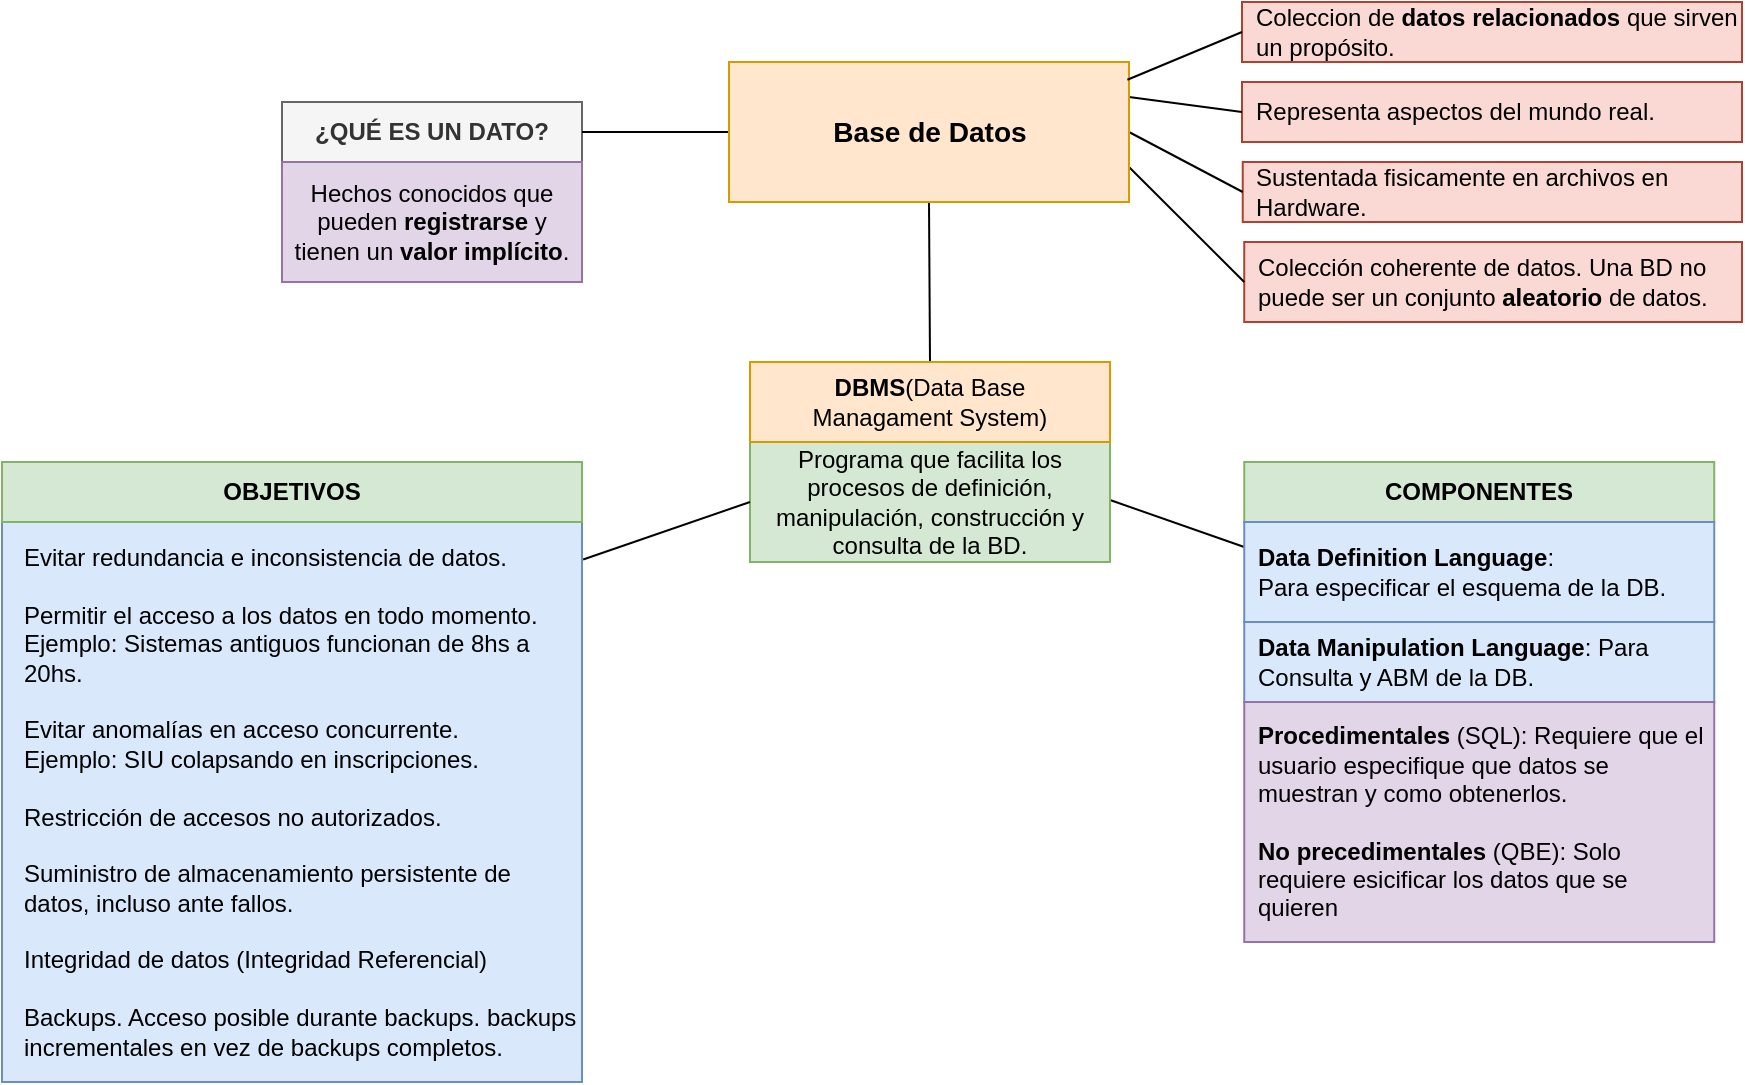 <mxfile version="20.2.2" type="github" pages="8">
  <diagram id="kyv-Pfv23gA9csW_IkZh" name="DB, Datos, DBMS">
    <mxGraphModel dx="1140" dy="402" grid="1" gridSize="10" guides="1" tooltips="1" connect="1" arrows="1" fold="1" page="1" pageScale="1" pageWidth="1169" pageHeight="827" background="#ffffff" math="0" shadow="0">
      <root>
        <mxCell id="0" />
        <mxCell id="1" parent="0" />
        <mxCell id="igbWti4xABd6nXq-48ni-31" value="&lt;div style=&quot;text-align: left;&quot;&gt;&lt;span style=&quot;background-color: initial;&quot;&gt;Evitar redundancia e inconsistencia de datos.&lt;/span&gt;&lt;/div&gt;&lt;span&gt;&lt;div style=&quot;text-align: left;&quot;&gt;&lt;br&gt;&lt;/div&gt;&lt;/span&gt;&lt;div style=&quot;text-align: left;&quot;&gt;&lt;span style=&quot;background-color: initial;&quot;&gt;Permitir el acceso a los datos en todo momento.&amp;nbsp;&lt;/span&gt;&lt;/div&gt;&lt;div style=&quot;text-align: left;&quot;&gt;&lt;span style=&quot;background-color: initial;&quot;&gt;Ejemplo: Sistemas antiguos funcionan de 8hs a 20hs.&lt;/span&gt;&lt;/div&gt;&lt;span&gt;&lt;div style=&quot;text-align: left;&quot;&gt;&lt;br&gt;&lt;/div&gt;&lt;/span&gt;&lt;div style=&quot;text-align: left;&quot;&gt;&lt;span style=&quot;background-color: initial;&quot;&gt;Evitar anomalías en acceso concurrente.&lt;/span&gt;&lt;/div&gt;&lt;div style=&quot;text-align: left;&quot;&gt;&lt;span style=&quot;background-color: initial;&quot;&gt;Ejemplo: SIU colapsando en inscripciones.&lt;/span&gt;&lt;/div&gt;&lt;span&gt;&lt;div style=&quot;text-align: left;&quot;&gt;&lt;br&gt;&lt;/div&gt;&lt;/span&gt;&lt;div style=&quot;text-align: left;&quot;&gt;&lt;span style=&quot;background-color: initial;&quot;&gt;Restricción de accesos no autorizados.&lt;/span&gt;&lt;/div&gt;&lt;span&gt;&lt;div style=&quot;text-align: left;&quot;&gt;&lt;br&gt;&lt;/div&gt;&lt;/span&gt;&lt;div style=&quot;text-align: left;&quot;&gt;&lt;span style=&quot;background-color: initial;&quot;&gt;Suministro de almacenamiento persistente de datos, incluso ante fallos.&lt;/span&gt;&lt;/div&gt;&lt;span&gt;&lt;div style=&quot;text-align: left;&quot;&gt;&lt;br&gt;&lt;/div&gt;&lt;/span&gt;&lt;div style=&quot;text-align: left;&quot;&gt;&lt;span style=&quot;background-color: initial;&quot;&gt;Integridad de datos (Integridad Referencial)&lt;/span&gt;&lt;/div&gt;&lt;span&gt;&lt;div style=&quot;text-align: left;&quot;&gt;&lt;br&gt;&lt;/div&gt;&lt;/span&gt;&lt;div style=&quot;text-align: left;&quot;&gt;&lt;span style=&quot;background-color: initial;&quot;&gt;Backups. Acceso posible durante backups. backups incrementales en vez de backups completos.&lt;/span&gt;&lt;/div&gt;" style="rounded=0;whiteSpace=wrap;html=1;fillColor=#dae8fc;strokeColor=#6c8ebf;spacingLeft=10;" parent="1" vertex="1">
          <mxGeometry x="90" y="330" width="290" height="280" as="geometry" />
        </mxCell>
        <mxCell id="82b8sqedpG5tDT-W9cHj-5" value="Representa aspectos del mundo real." style="text;html=1;strokeColor=#ae4132;fillColor=#fad9d5;align=left;verticalAlign=middle;whiteSpace=wrap;rounded=0;spacingLeft=5;" parent="1" vertex="1">
          <mxGeometry x="710" y="110" width="250" height="30" as="geometry" />
        </mxCell>
        <mxCell id="82b8sqedpG5tDT-W9cHj-6" value="Colección coherente de datos. Una BD no puede ser un conjunto &lt;b&gt;aleatorio &lt;/b&gt;de datos." style="text;html=1;strokeColor=#ae4132;fillColor=#fad9d5;align=left;verticalAlign=middle;whiteSpace=wrap;rounded=0;spacingLeft=5;" parent="1" vertex="1">
          <mxGeometry x="711.12" y="190" width="248.88" height="40" as="geometry" />
        </mxCell>
        <mxCell id="hzKp8I5DXXiYu1HuEsjh-1" value="Sustentada fisicamente en archivos en Hardware." style="text;html=1;strokeColor=#ae4132;fillColor=#fad9d5;align=left;verticalAlign=middle;whiteSpace=wrap;rounded=0;spacingLeft=5;" parent="1" vertex="1">
          <mxGeometry x="710.37" y="150" width="249.63" height="30" as="geometry" />
        </mxCell>
        <mxCell id="y5L1Ravf5SmVqJsjnQwp-2" value="OBJETIVOS" style="text;html=1;align=center;verticalAlign=middle;whiteSpace=wrap;rounded=0;fontStyle=1;fillColor=#d5e8d4;strokeColor=#82b366;" parent="1" vertex="1">
          <mxGeometry x="90" y="300" width="290" height="30" as="geometry" />
        </mxCell>
        <mxCell id="igbWti4xABd6nXq-48ni-3" value="" style="endArrow=none;html=1;rounded=0;exitX=0.5;exitY=0;exitDx=0;exitDy=0;entryX=0.5;entryY=1;entryDx=0;entryDy=0;startArrow=none;endFill=0;" parent="1" source="YkasmrUL78mk4Idyccp_-4" target="H_P_8sTw69ctCnUQdK9h-1" edge="1">
          <mxGeometry width="50" height="50" relative="1" as="geometry">
            <mxPoint x="551.75" y="230" as="sourcePoint" />
            <mxPoint x="559.5" y="180.0" as="targetPoint" />
          </mxGeometry>
        </mxCell>
        <mxCell id="wD_Ywh5_8zudszil0bwi-6" style="rounded=0;orthogonalLoop=1;jettySize=auto;html=1;exitX=1;exitY=0.5;exitDx=0;exitDy=0;entryX=0;entryY=0.25;entryDx=0;entryDy=0;endArrow=none;endFill=0;" parent="1" target="y5L1Ravf5SmVqJsjnQwp-22" edge="1">
          <mxGeometry relative="1" as="geometry">
            <mxPoint x="644" y="319" as="sourcePoint" />
          </mxGeometry>
        </mxCell>
        <mxCell id="igbWti4xABd6nXq-48ni-4" value="Programa que facilita los procesos de definición, manipulación, construcción y consulta de la BD." style="text;html=1;strokeColor=#82b366;fillColor=#d5e8d4;align=center;verticalAlign=middle;whiteSpace=wrap;rounded=0;" parent="1" vertex="1">
          <mxGeometry x="464" y="290" width="180" height="60" as="geometry" />
        </mxCell>
        <mxCell id="igbWti4xABd6nXq-48ni-6" value="" style="endArrow=classic;html=1;rounded=0;exitX=0.5;exitY=1;exitDx=0;exitDy=0;startArrow=none;entryX=0.5;entryY=0;entryDx=0;entryDy=0;" parent="1" source="igbWti4xABd6nXq-48ni-7" target="igbWti4xABd6nXq-48ni-9" edge="1">
          <mxGeometry width="50" height="50" relative="1" as="geometry">
            <mxPoint x="530" y="270" as="sourcePoint" />
            <mxPoint x="570" y="340" as="targetPoint" />
          </mxGeometry>
        </mxCell>
        <mxCell id="igbWti4xABd6nXq-48ni-7" value="¿QUÉ ES UN DATO?" style="text;html=1;align=center;verticalAlign=middle;whiteSpace=wrap;rounded=0;fillColor=#f5f5f5;fontColor=#333333;strokeColor=#666666;fontStyle=1" parent="1" vertex="1">
          <mxGeometry x="230" y="120" width="150" height="30" as="geometry" />
        </mxCell>
        <mxCell id="igbWti4xABd6nXq-48ni-8" value="" style="endArrow=none;html=1;rounded=0;exitX=0;exitY=0.5;exitDx=0;exitDy=0;entryX=1;entryY=0.5;entryDx=0;entryDy=0;" parent="1" source="H_P_8sTw69ctCnUQdK9h-1" target="igbWti4xABd6nXq-48ni-7" edge="1">
          <mxGeometry width="50" height="50" relative="1" as="geometry">
            <mxPoint x="480" y="130.0" as="sourcePoint" />
            <mxPoint x="660" y="220" as="targetPoint" />
          </mxGeometry>
        </mxCell>
        <mxCell id="igbWti4xABd6nXq-48ni-9" value="Hechos conocidos que pueden &lt;b&gt;registrarse &lt;/b&gt;y tienen un &lt;b&gt;valor&lt;/b&gt;&amp;nbsp;&lt;b&gt;implícito&lt;/b&gt;." style="text;html=1;strokeColor=#9673a6;fillColor=#e1d5e7;align=center;verticalAlign=middle;whiteSpace=wrap;rounded=0;" parent="1" vertex="1">
          <mxGeometry x="230" y="150" width="150" height="60" as="geometry" />
        </mxCell>
        <mxCell id="igbWti4xABd6nXq-48ni-22" value="" style="endArrow=none;html=1;rounded=0;exitX=1;exitY=0.25;exitDx=0;exitDy=0;entryX=0;entryY=0.5;entryDx=0;entryDy=0;" parent="1" source="H_P_8sTw69ctCnUQdK9h-1" target="82b8sqedpG5tDT-W9cHj-5" edge="1">
          <mxGeometry width="50" height="50" relative="1" as="geometry">
            <mxPoint x="638.205" y="111.4" as="sourcePoint" />
            <mxPoint x="580" y="220" as="targetPoint" />
          </mxGeometry>
        </mxCell>
        <mxCell id="igbWti4xABd6nXq-48ni-23" value="" style="endArrow=none;html=1;rounded=0;exitX=1;exitY=0.75;exitDx=0;exitDy=0;entryX=0;entryY=0.5;entryDx=0;entryDy=0;" parent="1" source="H_P_8sTw69ctCnUQdK9h-1" target="82b8sqedpG5tDT-W9cHj-6" edge="1">
          <mxGeometry width="50" height="50" relative="1" as="geometry">
            <mxPoint x="615.448" y="165.523" as="sourcePoint" />
            <mxPoint x="580" y="220" as="targetPoint" />
          </mxGeometry>
        </mxCell>
        <mxCell id="igbWti4xABd6nXq-48ni-24" value="" style="endArrow=none;html=1;rounded=0;exitX=0;exitY=0.5;exitDx=0;exitDy=0;entryX=1;entryY=0.5;entryDx=0;entryDy=0;" parent="1" source="hzKp8I5DXXiYu1HuEsjh-1" target="H_P_8sTw69ctCnUQdK9h-1" edge="1">
          <mxGeometry width="50" height="50" relative="1" as="geometry">
            <mxPoint x="530" y="270" as="sourcePoint" />
            <mxPoint x="637.41" y="144.2" as="targetPoint" />
          </mxGeometry>
        </mxCell>
        <mxCell id="igbWti4xABd6nXq-48ni-26" value="" style="endArrow=none;html=1;rounded=0;endFill=0;exitX=0;exitY=0.5;exitDx=0;exitDy=0;entryX=1.002;entryY=0.067;entryDx=0;entryDy=0;entryPerimeter=0;" parent="1" source="igbWti4xABd6nXq-48ni-4" target="igbWti4xABd6nXq-48ni-31" edge="1">
          <mxGeometry width="50" height="50" relative="1" as="geometry">
            <mxPoint x="555" y="340" as="sourcePoint" />
            <mxPoint x="603.5" y="495" as="targetPoint" />
          </mxGeometry>
        </mxCell>
        <mxCell id="LoTI6cqvOIeO2nbHAi1N-3" style="edgeStyle=orthogonalEdgeStyle;rounded=0;orthogonalLoop=1;jettySize=auto;html=1;exitX=0.5;exitY=1;exitDx=0;exitDy=0;" parent="1" source="igbWti4xABd6nXq-48ni-9" target="igbWti4xABd6nXq-48ni-9" edge="1">
          <mxGeometry relative="1" as="geometry" />
        </mxCell>
        <mxCell id="H_P_8sTw69ctCnUQdK9h-1" value="&lt;h3&gt;Base de Datos&lt;/h3&gt;" style="rounded=0;whiteSpace=wrap;html=1;fillColor=#ffe6cc;strokeColor=#d79b00;align=center;" parent="1" vertex="1">
          <mxGeometry x="453.5" y="100" width="200" height="70" as="geometry" />
        </mxCell>
        <mxCell id="BdqFO9HoGA1IeoqT3bPq-1" value="Coleccion de&amp;nbsp;&lt;b&gt;datos&amp;nbsp;&lt;/b&gt;&lt;b&gt;relacionados&amp;nbsp;&lt;/b&gt;que sirven un propósito." style="text;html=1;strokeColor=#ae4132;fillColor=#fad9d5;align=left;verticalAlign=middle;whiteSpace=wrap;rounded=0;spacingLeft=5;" parent="1" vertex="1">
          <mxGeometry x="710" y="70" width="250" height="30" as="geometry" />
        </mxCell>
        <mxCell id="YkasmrUL78mk4Idyccp_-4" value="&lt;b&gt;DBMS&lt;/b&gt;(Data Base&lt;br&gt;Managament System)&lt;br&gt;" style="rounded=0;whiteSpace=wrap;html=1;fillColor=#ffe6cc;strokeColor=#d79b00;" parent="1" vertex="1">
          <mxGeometry x="464" y="250" width="180" height="40" as="geometry" />
        </mxCell>
        <mxCell id="wD_Ywh5_8zudszil0bwi-2" value="" style="endArrow=none;html=1;rounded=0;exitX=0;exitY=0.5;exitDx=0;exitDy=0;entryX=0.996;entryY=0.127;entryDx=0;entryDy=0;entryPerimeter=0;" parent="1" source="BdqFO9HoGA1IeoqT3bPq-1" target="H_P_8sTw69ctCnUQdK9h-1" edge="1">
          <mxGeometry width="50" height="50" relative="1" as="geometry">
            <mxPoint x="680" y="190" as="sourcePoint" />
            <mxPoint x="730" y="140" as="targetPoint" />
          </mxGeometry>
        </mxCell>
        <mxCell id="GKX9rj0XWCxyyWpW0t6m-4" value="" style="group" parent="1" vertex="1" connectable="0">
          <mxGeometry x="711.12" y="300" width="235" height="240" as="geometry" />
        </mxCell>
        <mxCell id="y5L1Ravf5SmVqJsjnQwp-19" value="COMPONENTES" style="text;html=1;strokeColor=#82b366;fillColor=#d5e8d4;align=center;verticalAlign=middle;whiteSpace=wrap;rounded=0;fontStyle=1;" parent="GKX9rj0XWCxyyWpW0t6m-4" vertex="1">
          <mxGeometry width="235" height="30" as="geometry" />
        </mxCell>
        <mxCell id="y5L1Ravf5SmVqJsjnQwp-22" value="&lt;b&gt;Data Definition Language&lt;/b&gt;: &lt;br&gt;Para especificar el esquema de la DB." style="text;html=1;align=left;verticalAlign=middle;whiteSpace=wrap;rounded=0;fillColor=#dae8fc;strokeColor=#6c8ebf;spacingLeft=5;" parent="GKX9rj0XWCxyyWpW0t6m-4" vertex="1">
          <mxGeometry y="30" width="235" height="50" as="geometry" />
        </mxCell>
        <mxCell id="y5L1Ravf5SmVqJsjnQwp-23" value="&lt;b&gt;Data Manipulation Language&lt;/b&gt;: Para Consulta y ABM de la DB." style="text;html=1;align=left;verticalAlign=middle;whiteSpace=wrap;rounded=0;fillColor=#dae8fc;strokeColor=#6c8ebf;spacingLeft=5;" parent="GKX9rj0XWCxyyWpW0t6m-4" vertex="1">
          <mxGeometry y="80" width="235" height="40" as="geometry" />
        </mxCell>
        <mxCell id="wD_Ywh5_8zudszil0bwi-3" value="&lt;b&gt;Procedimentales&amp;nbsp;&lt;/b&gt;(SQL): Requiere que el usuario especifique que datos se muestran y como obtenerlos.&lt;br&gt;&lt;br&gt;&lt;b&gt;No precedimentales&lt;/b&gt;&amp;nbsp;(QBE): Solo requiere esicificar los datos que se quieren" style="rounded=0;whiteSpace=wrap;html=1;fillColor=#e1d5e7;strokeColor=#9673a6;align=left;spacingLeft=5;" parent="GKX9rj0XWCxyyWpW0t6m-4" vertex="1">
          <mxGeometry y="120" width="235" height="120" as="geometry" />
        </mxCell>
      </root>
    </mxGraphModel>
  </diagram>
  <diagram id="FztRDpFghhkUc0C4HoaS" name="Modelos de datos">
    <mxGraphModel dx="1629" dy="574" grid="1" gridSize="10" guides="1" tooltips="1" connect="1" arrows="1" fold="1" page="1" pageScale="1" pageWidth="1169" pageHeight="827" math="0" shadow="0">
      <root>
        <mxCell id="wAuXZagQ3o1Ts092lAWZ-0" />
        <mxCell id="wAuXZagQ3o1Ts092lAWZ-1" parent="wAuXZagQ3o1Ts092lAWZ-0" />
        <mxCell id="NNj5zsU1d70LZ2bwkTFF-7" value="" style="rounded=0;whiteSpace=wrap;html=1;fillColor=#dae8fc;strokeColor=#6c8ebf;" parent="wAuXZagQ3o1Ts092lAWZ-1" vertex="1">
          <mxGeometry x="270" y="80" width="240" height="270" as="geometry" />
        </mxCell>
        <mxCell id="BfIDbwQZyBNCE8lltbw1-0" value="" style="rounded=0;whiteSpace=wrap;html=1;fillColor=#d5e8d4;strokeColor=#82b366;" parent="wAuXZagQ3o1Ts092lAWZ-1" vertex="1">
          <mxGeometry x="720" y="157.5" width="250" height="167.5" as="geometry" />
        </mxCell>
        <mxCell id="FIEg2f-IqWj-XwJC0ZLa-0" value="" style="rounded=0;whiteSpace=wrap;html=1;fillColor=#dae8fc;strokeColor=#6c8ebf;" parent="wAuXZagQ3o1Ts092lAWZ-1" vertex="1">
          <mxGeometry x="380" y="454.37" width="280" height="196.87" as="geometry" />
        </mxCell>
        <mxCell id="FIEg2f-IqWj-XwJC0ZLa-1" value="" style="rounded=0;whiteSpace=wrap;html=1;fillColor=#dae8fc;strokeColor=#6c8ebf;" parent="wAuXZagQ3o1Ts092lAWZ-1" vertex="1">
          <mxGeometry x="50" y="454.37" width="290" height="196.87" as="geometry" />
        </mxCell>
        <mxCell id="c6s0-3iqurbPVi4f-7Cy-0" style="edgeStyle=none;rounded=0;orthogonalLoop=1;jettySize=auto;html=1;exitX=0;exitY=0.5;exitDx=0;exitDy=0;entryX=1;entryY=0.25;entryDx=0;entryDy=0;endArrow=none;endFill=0;" parent="wAuXZagQ3o1Ts092lAWZ-1" source="FIEg2f-IqWj-XwJC0ZLa-2" target="NNj5zsU1d70LZ2bwkTFF-7" edge="1">
          <mxGeometry relative="1" as="geometry" />
        </mxCell>
        <mxCell id="FIEg2f-IqWj-XwJC0ZLa-2" value="&lt;h3&gt;MODELADO DE DATOS&lt;/h3&gt;" style="rounded=0;whiteSpace=wrap;html=1;fillColor=#ffe6cc;strokeColor=#d79b00;" parent="wAuXZagQ3o1Ts092lAWZ-1" vertex="1">
          <mxGeometry x="550" y="50" width="130" height="60" as="geometry" />
        </mxCell>
        <mxCell id="FIEg2f-IqWj-XwJC0ZLa-3" value="NIVELES DE ABSTRACCIÓN" style="rounded=0;whiteSpace=wrap;html=1;fillColor=#fff2cc;strokeColor=#d6b656;fontStyle=1" parent="wAuXZagQ3o1Ts092lAWZ-1" vertex="1">
          <mxGeometry x="330" y="93.13" width="120" height="53.12" as="geometry" />
        </mxCell>
        <mxCell id="FIEg2f-IqWj-XwJC0ZLa-4" value="&lt;b&gt;Visión:&lt;/b&gt; Punto de vistas de los actores." style="text;html=1;strokeColor=#82b366;fillColor=#d5e8d4;align=center;verticalAlign=middle;whiteSpace=wrap;rounded=0;" parent="wAuXZagQ3o1Ts092lAWZ-1" vertex="1">
          <mxGeometry x="325" y="161.25" width="130" height="31.88" as="geometry" />
        </mxCell>
        <mxCell id="FIEg2f-IqWj-XwJC0ZLa-5" value="&lt;b&gt;Conceptual:&lt;/b&gt; Se resumen todos los puntos vistas en un solo modelo, estableciendo que datos se guardan y como se relacionan." style="text;html=1;strokeColor=#82b366;fillColor=#d5e8d4;align=center;verticalAlign=middle;whiteSpace=wrap;rounded=0;" parent="wAuXZagQ3o1Ts092lAWZ-1" vertex="1">
          <mxGeometry x="280" y="214.38" width="220" height="55" as="geometry" />
        </mxCell>
        <mxCell id="FIEg2f-IqWj-XwJC0ZLa-6" value="&lt;b&gt;Físico:&lt;/b&gt; describe como se almacenan realmente los datos (archivos en discos)." style="text;html=1;strokeColor=#82b366;fillColor=#d5e8d4;align=center;verticalAlign=middle;whiteSpace=wrap;rounded=0;" parent="wAuXZagQ3o1Ts092lAWZ-1" vertex="1">
          <mxGeometry x="307" y="280" width="166" height="55" as="geometry" />
        </mxCell>
        <mxCell id="FIEg2f-IqWj-XwJC0ZLa-7" value="&lt;u&gt;Definición:&lt;/u&gt; Serie de conceptos que sirven para &lt;b&gt;describir un conjunto de datos y las operaciones para administrarlos.&lt;/b&gt;" style="text;html=1;strokeColor=#9673a6;fillColor=#e1d5e7;align=left;verticalAlign=middle;whiteSpace=wrap;rounded=0;strokeWidth=2;fontStyle=0" parent="wAuXZagQ3o1Ts092lAWZ-1" vertex="1">
          <mxGeometry x="720" y="105" width="250" height="52.5" as="geometry" />
        </mxCell>
        <mxCell id="FIEg2f-IqWj-XwJC0ZLa-8" value="" style="endArrow=none;html=1;rounded=0;exitX=1;exitY=0.5;exitDx=0;exitDy=0;entryX=0;entryY=0.5;entryDx=0;entryDy=0;" parent="wAuXZagQ3o1Ts092lAWZ-1" source="FIEg2f-IqWj-XwJC0ZLa-2" target="FIEg2f-IqWj-XwJC0ZLa-7" edge="1">
          <mxGeometry width="50" height="50" relative="1" as="geometry">
            <mxPoint x="-187.5" y="438.13" as="sourcePoint" />
            <mxPoint x="-137.5" y="388.13" as="targetPoint" />
          </mxGeometry>
        </mxCell>
        <mxCell id="FIEg2f-IqWj-XwJC0ZLa-14" value="&lt;b&gt;BASADOS EN OBJETOS&lt;/b&gt;" style="text;html=1;strokeColor=#666666;fillColor=#f5f5f5;align=center;verticalAlign=middle;whiteSpace=wrap;rounded=0;fontColor=#333333;" parent="wAuXZagQ3o1Ts092lAWZ-1" vertex="1">
          <mxGeometry x="117.5" y="461.87" width="145" height="30" as="geometry" />
        </mxCell>
        <mxCell id="FIEg2f-IqWj-XwJC0ZLa-15" value="Modelo de datos funcional" style="text;html=1;strokeColor=#82b366;fillColor=#d5e8d4;align=center;verticalAlign=middle;whiteSpace=wrap;rounded=0;" parent="wAuXZagQ3o1Ts092lAWZ-1" vertex="1">
          <mxGeometry x="60" y="601.24" width="100" height="27.5" as="geometry" />
        </mxCell>
        <mxCell id="FIEg2f-IqWj-XwJC0ZLa-16" value="Modelo de datos semántico" style="text;html=1;strokeColor=#82b366;fillColor=#d5e8d4;align=center;verticalAlign=middle;whiteSpace=wrap;rounded=0;" parent="wAuXZagQ3o1Ts092lAWZ-1" vertex="1">
          <mxGeometry x="60" y="556.24" width="100" height="30" as="geometry" />
        </mxCell>
        <mxCell id="FIEg2f-IqWj-XwJC0ZLa-17" value="Modelo orientado a objetos" style="text;html=1;strokeColor=#82b366;fillColor=#d5e8d4;align=center;verticalAlign=middle;whiteSpace=wrap;rounded=0;" parent="wAuXZagQ3o1Ts092lAWZ-1" vertex="1">
          <mxGeometry x="210" y="601.24" width="120" height="30" as="geometry" />
        </mxCell>
        <mxCell id="FIEg2f-IqWj-XwJC0ZLa-18" value="Modelo Entidad Relación" style="text;html=1;strokeColor=#82b366;fillColor=#d5e8d4;align=center;verticalAlign=middle;whiteSpace=wrap;rounded=0;" parent="wAuXZagQ3o1Ts092lAWZ-1" vertex="1">
          <mxGeometry x="210" y="556.24" width="120" height="30" as="geometry" />
        </mxCell>
        <mxCell id="FIEg2f-IqWj-XwJC0ZLa-19" value="&lt;b&gt;BASADOS EN REGISTROS&lt;/b&gt;" style="text;html=1;align=center;verticalAlign=middle;whiteSpace=wrap;rounded=0;fillColor=#f5f5f5;fontColor=#333333;strokeColor=#666666;" parent="wAuXZagQ3o1Ts092lAWZ-1" vertex="1">
          <mxGeometry x="438.75" y="461.87" width="162.5" height="30" as="geometry" />
        </mxCell>
        <mxCell id="FIEg2f-IqWj-XwJC0ZLa-20" value="&lt;i&gt;Permiten especificar la estructura lógica completa de la BD, a diferencia de los modelos basados en objetos.&lt;/i&gt;" style="text;html=1;strokeColor=#56517e;fillColor=#d0cee2;align=left;verticalAlign=middle;whiteSpace=wrap;rounded=0;" parent="wAuXZagQ3o1Ts092lAWZ-1" vertex="1">
          <mxGeometry x="380" y="651.24" width="230" height="58.76" as="geometry" />
        </mxCell>
        <mxCell id="FIEg2f-IqWj-XwJC0ZLa-21" value="Modelo Relacional" style="text;html=1;strokeColor=#82b366;fillColor=#d5e8d4;align=center;verticalAlign=middle;whiteSpace=wrap;rounded=0;" parent="wAuXZagQ3o1Ts092lAWZ-1" vertex="1">
          <mxGeometry x="537.5" y="559.37" width="100" height="30" as="geometry" />
        </mxCell>
        <mxCell id="FIEg2f-IqWj-XwJC0ZLa-22" value="Modelo Jerárquico" style="text;html=1;strokeColor=#82b366;fillColor=#d5e8d4;align=center;verticalAlign=middle;whiteSpace=wrap;rounded=0;" parent="wAuXZagQ3o1Ts092lAWZ-1" vertex="1">
          <mxGeometry x="400" y="559.37" width="87.5" height="30" as="geometry" />
        </mxCell>
        <mxCell id="FIEg2f-IqWj-XwJC0ZLa-23" value="Modelo de Red" style="text;html=1;strokeColor=#82b366;fillColor=#d5e8d4;align=center;verticalAlign=middle;whiteSpace=wrap;rounded=0;" parent="wAuXZagQ3o1Ts092lAWZ-1" vertex="1">
          <mxGeometry x="400" y="601.24" width="87.5" height="30" as="geometry" />
        </mxCell>
        <mxCell id="FIEg2f-IqWj-XwJC0ZLa-24" style="edgeStyle=orthogonalEdgeStyle;rounded=0;sketch=0;jumpSize=10;orthogonalLoop=1;jettySize=auto;html=1;exitX=0.5;exitY=1;exitDx=0;exitDy=0;shadow=0;endArrow=none;endFill=0;startSize=10;endSize=10;strokeColor=default;strokeWidth=1;opacity=75;" parent="wAuXZagQ3o1Ts092lAWZ-1" source="FIEg2f-IqWj-XwJC0ZLa-18" target="FIEg2f-IqWj-XwJC0ZLa-18" edge="1">
          <mxGeometry relative="1" as="geometry" />
        </mxCell>
        <mxCell id="FIEg2f-IqWj-XwJC0ZLa-26" value="Obtener la naturaleza y necesidad de cada dato." style="text;html=1;strokeColor=#82b366;fillColor=#d5e8d4;align=left;verticalAlign=middle;whiteSpace=wrap;rounded=0;" parent="wAuXZagQ3o1Ts092lAWZ-1" vertex="1">
          <mxGeometry x="730" y="232.5" width="200" height="30" as="geometry" />
        </mxCell>
        <mxCell id="FIEg2f-IqWj-XwJC0ZLa-27" value="Obener la perspectiva de cada actor asociado al problema." style="text;html=1;strokeColor=#82b366;fillColor=#d5e8d4;align=left;verticalAlign=middle;whiteSpace=wrap;rounded=0;" parent="wAuXZagQ3o1Ts092lAWZ-1" vertex="1">
          <mxGeometry x="730" y="187.5" width="220" height="30" as="geometry" />
        </mxCell>
        <mxCell id="FIEg2f-IqWj-XwJC0ZLa-28" value="Observar como c/ actor utiliza cada dato." style="text;html=1;strokeColor=#82b366;fillColor=#d5e8d4;align=left;verticalAlign=middle;whiteSpace=wrap;rounded=0;" parent="wAuXZagQ3o1Ts092lAWZ-1" vertex="1">
          <mxGeometry x="730" y="272.5" width="180" height="30" as="geometry" />
        </mxCell>
        <mxCell id="BfIDbwQZyBNCE8lltbw1-7" value="&lt;div&gt;&lt;br&gt;&lt;/div&gt;" style="rounded=0;whiteSpace=wrap;html=1;fillColor=#dae8fc;strokeColor=#6c8ebf;" parent="wAuXZagQ3o1Ts092lAWZ-1" vertex="1">
          <mxGeometry x="685" y="359.37" width="230" height="230.63" as="geometry" />
        </mxCell>
        <mxCell id="GoRD_qjrzOBXORfzcFoz-0" value="&lt;i&gt;(visión, conceptual).&lt;/i&gt; &lt;b&gt;Es muy bueno para entender lo que el usuario quiere y comunicarselo (fácil de entender para el usuario)&lt;/b&gt;" style="text;whiteSpace=wrap;html=1;" parent="wAuXZagQ3o1Ts092lAWZ-1" vertex="1">
          <mxGeometry x="55" y="491.24" width="280" height="48.13" as="geometry" />
        </mxCell>
        <mxCell id="_pK01w7IZXRyCH5eMhjX-0" value="&lt;i&gt;(conceptual, físico)&lt;/i&gt;. L&lt;b&gt;a BD se estructura en reg. long. fija. Se dispone de un lenguaje asociado para expresar consultas.&lt;/b&gt;" style="text;whiteSpace=wrap;html=1;" parent="wAuXZagQ3o1Ts092lAWZ-1" vertex="1">
          <mxGeometry x="390" y="496.87" width="260" height="50" as="geometry" />
        </mxCell>
        <mxCell id="BfIDbwQZyBNCE8lltbw1-5" value="&lt;div&gt;DISEÑO DE DATOS: 3 ETAPAS&lt;/div&gt;" style="text;html=1;strokeColor=#10739e;fillColor=#b1ddf0;align=center;verticalAlign=middle;whiteSpace=wrap;rounded=0;" parent="wAuXZagQ3o1Ts092lAWZ-1" vertex="1">
          <mxGeometry x="700" y="366.87" width="200" height="30" as="geometry" />
        </mxCell>
        <mxCell id="_pK01w7IZXRyCH5eMhjX-1" value="Genérico&lt;br&gt;Alejado del tipo de DBMS&lt;br&gt;Alejado del producto particular" style="rounded=0;whiteSpace=wrap;html=1;fillColor=#e1d5e7;strokeColor=#9673a6;" parent="wAuXZagQ3o1Ts092lAWZ-1" vertex="1">
          <mxGeometry x="940" y="411.87" width="170" height="50" as="geometry" />
        </mxCell>
        <mxCell id="_pK01w7IZXRyCH5eMhjX-2" value="Más específico&lt;br&gt;Orientado a un tipo de DBMS&lt;br&gt;Alejado del producto particular" style="rounded=0;whiteSpace=wrap;html=1;fillColor=#e1d5e7;strokeColor=#9673a6;" parent="wAuXZagQ3o1Ts092lAWZ-1" vertex="1">
          <mxGeometry x="940" y="522.8" width="170" height="60" as="geometry" />
        </mxCell>
        <mxCell id="_pK01w7IZXRyCH5eMhjX-3" value="Específico&lt;br&gt;Orientado a un producto" style="rounded=0;whiteSpace=wrap;html=1;fillColor=#e1d5e7;strokeColor=#9673a6;" parent="wAuXZagQ3o1Ts092lAWZ-1" vertex="1">
          <mxGeometry x="940" y="474.38" width="145" height="40" as="geometry" />
        </mxCell>
        <mxCell id="kDsJDrIud_wIW-nQusNA-1" value="Modelo orientado a objetos" style="text;html=1;strokeColor=#82b366;fillColor=#d5e8d4;align=center;verticalAlign=middle;whiteSpace=wrap;rounded=0;" parent="wAuXZagQ3o1Ts092lAWZ-1" vertex="1">
          <mxGeometry x="537.5" y="601.24" width="100" height="30" as="geometry" />
        </mxCell>
        <mxCell id="NNj5zsU1d70LZ2bwkTFF-4" style="edgeStyle=orthogonalEdgeStyle;rounded=0;orthogonalLoop=1;jettySize=auto;html=1;exitX=0;exitY=0.5;exitDx=0;exitDy=0;entryX=0.5;entryY=0;entryDx=0;entryDy=0;" parent="wAuXZagQ3o1Ts092lAWZ-1" source="NNj5zsU1d70LZ2bwkTFF-2" target="FIEg2f-IqWj-XwJC0ZLa-1" edge="1">
          <mxGeometry relative="1" as="geometry" />
        </mxCell>
        <mxCell id="NNj5zsU1d70LZ2bwkTFF-5" style="edgeStyle=orthogonalEdgeStyle;rounded=0;orthogonalLoop=1;jettySize=auto;html=1;exitX=1;exitY=0.5;exitDx=0;exitDy=0;entryX=0.5;entryY=0;entryDx=0;entryDy=0;" parent="wAuXZagQ3o1Ts092lAWZ-1" source="NNj5zsU1d70LZ2bwkTFF-2" target="FIEg2f-IqWj-XwJC0ZLa-0" edge="1">
          <mxGeometry relative="1" as="geometry" />
        </mxCell>
        <mxCell id="NNj5zsU1d70LZ2bwkTFF-2" value="&lt;span style=&quot;font-weight: 700;&quot;&gt;TIPOS DE MODELOS&lt;/span&gt;" style="rounded=0;whiteSpace=wrap;html=1;fillColor=#ffe6cc;strokeColor=#d79b00;" parent="wAuXZagQ3o1Ts092lAWZ-1" vertex="1">
          <mxGeometry x="307" y="366.87" width="120" height="60" as="geometry" />
        </mxCell>
        <mxCell id="NNj5zsU1d70LZ2bwkTFF-15" style="edgeStyle=orthogonalEdgeStyle;rounded=0;orthogonalLoop=1;jettySize=auto;html=1;exitX=1;exitY=0.5;exitDx=0;exitDy=0;entryX=0;entryY=0.5;entryDx=0;entryDy=0;" parent="wAuXZagQ3o1Ts092lAWZ-1" source="NNj5zsU1d70LZ2bwkTFF-8" target="_pK01w7IZXRyCH5eMhjX-2" edge="1">
          <mxGeometry relative="1" as="geometry" />
        </mxCell>
        <mxCell id="NNj5zsU1d70LZ2bwkTFF-8" value="&lt;div&gt;&lt;b&gt;Físico&amp;nbsp;&lt;/b&gt;determinar estructuras de almacenamiento físico.&lt;/div&gt;" style="rounded=0;whiteSpace=wrap;html=1;fillColor=none;strokeWidth=0;" parent="wAuXZagQ3o1Ts092lAWZ-1" vertex="1">
          <mxGeometry x="705" y="531.87" width="190" height="41.24" as="geometry" />
        </mxCell>
        <mxCell id="NNj5zsU1d70LZ2bwkTFF-12" style="edgeStyle=orthogonalEdgeStyle;rounded=0;orthogonalLoop=1;jettySize=auto;html=1;exitX=1;exitY=0.5;exitDx=0;exitDy=0;entryX=0;entryY=0.5;entryDx=0;entryDy=0;" parent="wAuXZagQ3o1Ts092lAWZ-1" source="NNj5zsU1d70LZ2bwkTFF-9" target="_pK01w7IZXRyCH5eMhjX-1" edge="1">
          <mxGeometry relative="1" as="geometry" />
        </mxCell>
        <mxCell id="NNj5zsU1d70LZ2bwkTFF-9" value="&lt;div&gt;&lt;b&gt;Lógico&amp;nbsp;&lt;/b&gt;representación en una computadora. (Similar a un plano).&lt;/div&gt;" style="rounded=0;whiteSpace=wrap;html=1;fillColor=none;strokeWidth=0;" parent="wAuXZagQ3o1Ts092lAWZ-1" vertex="1">
          <mxGeometry x="695" y="411.87" width="210" height="50" as="geometry" />
        </mxCell>
        <mxCell id="NNj5zsU1d70LZ2bwkTFF-14" style="edgeStyle=orthogonalEdgeStyle;rounded=0;orthogonalLoop=1;jettySize=auto;html=1;exitX=1;exitY=0.5;exitDx=0;exitDy=0;entryX=0;entryY=0.5;entryDx=0;entryDy=0;" parent="wAuXZagQ3o1Ts092lAWZ-1" source="NNj5zsU1d70LZ2bwkTFF-10" target="_pK01w7IZXRyCH5eMhjX-3" edge="1">
          <mxGeometry relative="1" as="geometry" />
        </mxCell>
        <mxCell id="NNj5zsU1d70LZ2bwkTFF-10" value="&lt;div&gt;&lt;b&gt;Conceptual&amp;nbsp;&lt;/b&gt;representación abstracta&lt;/div&gt;&lt;div&gt;integrando las vistas (como maqueta).&lt;/div&gt;" style="rounded=0;whiteSpace=wrap;html=1;fillColor=none;strokeWidth=0;" parent="wAuXZagQ3o1Ts092lAWZ-1" vertex="1">
          <mxGeometry x="690" y="470" width="220" height="48.76" as="geometry" />
        </mxCell>
        <mxCell id="_x0XzA692Dflui3qZVzZ-0" value="&lt;b&gt;OBJETIVOS&lt;/b&gt;" style="rounded=0;whiteSpace=wrap;html=1;strokeColor=#6c8ebf;strokeWidth=1;fillColor=#dae8fc;" parent="wAuXZagQ3o1Ts092lAWZ-1" vertex="1">
          <mxGeometry x="720" y="157.5" width="250" height="22.5" as="geometry" />
        </mxCell>
      </root>
    </mxGraphModel>
  </diagram>
  <diagram id="_aeekphJmQ_JxzKB2d0n" name="Modelo ER - Conceptual">
    <mxGraphModel dx="1140" dy="402" grid="1" gridSize="10" guides="1" tooltips="1" connect="1" arrows="1" fold="1" page="1" pageScale="1" pageWidth="1169" pageHeight="827" math="0" shadow="0">
      <root>
        <mxCell id="yR6vh7apyY_7gsYLu8oF-0" />
        <mxCell id="yR6vh7apyY_7gsYLu8oF-1" parent="yR6vh7apyY_7gsYLu8oF-0" />
        <mxCell id="SoOxSxhJbX_ROLQLt3yH-2" value="&lt;div style=&quot;text-align: left;&quot;&gt;&lt;ul&gt;&lt;li&gt;&lt;span style=&quot;background-color: initial;&quot;&gt;Abstraer la información de un problema.&lt;/span&gt;&lt;/li&gt;&lt;li&gt;&lt;span style=&quot;background-color: initial;&quot;&gt;Captar las necesidad del cliente respecto al problema.&lt;/span&gt;&lt;/li&gt;&lt;li&gt;&lt;span style=&quot;background-color: initial;&quot;&gt;Mejora la interacción cliente-desarrollador disminuyendo la brecha entre la realidad del problema y el sistema a desarrollar.&lt;/span&gt;&lt;/li&gt;&lt;/ul&gt;&lt;/div&gt;" style="rounded=0;whiteSpace=wrap;html=1;fillColor=#d5e8d4;strokeColor=#82b366;spacingLeft=-19;" parent="yR6vh7apyY_7gsYLu8oF-1" vertex="1">
          <mxGeometry x="654.75" y="40.0" width="350" height="96.88" as="geometry" />
        </mxCell>
        <mxCell id="ZbFmldifANwtl0lqOs82-0" value="&lt;div style=&quot;text-align: left;&quot;&gt;&lt;b style=&quot;background-color: initial;&quot;&gt;Expresividad:&lt;/b&gt;&lt;span style=&quot;background-color: initial;&quot;&gt;&amp;nbsp;disponer de todos los medios necesarios para describir un problema.&lt;/span&gt;&lt;/div&gt;&lt;div style=&quot;text-align: left;&quot;&gt;&lt;br&gt;&lt;b style=&quot;background-color: initial;&quot;&gt;Formalidad:&amp;nbsp;&lt;/b&gt;&lt;span style=&quot;background-color: initial;&quot;&gt;cada elemento representado sea preciso y bien definido, con una sola interpretación posible.&lt;/span&gt;&lt;/div&gt;&lt;div style=&quot;text-align: left;&quot;&gt;&lt;br&gt;&lt;b style=&quot;background-color: initial;&quot;&gt;Minimalidad:&lt;/b&gt;&lt;span style=&quot;background-color: initial;&quot;&gt;&amp;nbsp;cada elemento tiene una única representación posible.&lt;/span&gt;&lt;/div&gt;&lt;div style=&quot;text-align: left;&quot;&gt;&lt;br&gt;&lt;b style=&quot;background-color: initial;&quot;&gt;Simplicidad:&lt;/b&gt;&lt;span style=&quot;background-color: initial;&quot;&gt;&amp;nbsp;el modelo debe ser fácil de entender por el cliente y por el desarrollador.&lt;/span&gt;&lt;br&gt;&lt;/div&gt;" style="rounded=0;whiteSpace=wrap;html=1;fillColor=#d5e8d4;strokeColor=#82b366;spacingTop=0;spacing=0;spacingLeft=5;" parent="yR6vh7apyY_7gsYLu8oF-1" vertex="1">
          <mxGeometry x="42.75" y="110" width="317.25" height="170" as="geometry" />
        </mxCell>
        <mxCell id="SoOxSxhJbX_ROLQLt3yH-4" style="edgeStyle=orthogonalEdgeStyle;rounded=0;orthogonalLoop=1;jettySize=auto;html=1;entryX=0.5;entryY=0;entryDx=0;entryDy=0;fontColor=#3333FF;" parent="yR6vh7apyY_7gsYLu8oF-1" target="ZbFmldifANwtl0lqOs82-0" edge="1">
          <mxGeometry relative="1" as="geometry">
            <mxPoint x="390" y="60" as="sourcePoint" />
          </mxGeometry>
        </mxCell>
        <mxCell id="yR6vh7apyY_7gsYLu8oF-2" value="&lt;h3&gt;&amp;nbsp;MODELO CONCEPTUAL ER&lt;/h3&gt;" style="text;whiteSpace=wrap;html=1;align=center;fillColor=#ffe6cc;strokeColor=#d79b00;" parent="yR6vh7apyY_7gsYLu8oF-1" vertex="1">
          <mxGeometry x="389" y="20" width="211" height="60" as="geometry" />
        </mxCell>
        <mxCell id="yR6vh7apyY_7gsYLu8oF-3" value="OBJETIVOS" style="text;html=1;strokeColor=#10739e;fillColor=#b1ddf0;align=center;verticalAlign=middle;whiteSpace=wrap;rounded=0;fontStyle=1" parent="yR6vh7apyY_7gsYLu8oF-1" vertex="1">
          <mxGeometry x="654.75" y="20" width="350" height="20" as="geometry" />
        </mxCell>
        <mxCell id="yR6vh7apyY_7gsYLu8oF-7" value="CARACTERÍSTICAS&lt;br&gt;&lt;span style=&quot;font-weight: normal;&quot;&gt;Que se buscan tener en un buen modelo&lt;/span&gt;" style="text;html=1;strokeColor=#10739e;fillColor=#b1ddf0;align=center;verticalAlign=middle;whiteSpace=wrap;rounded=0;fontStyle=1" parent="yR6vh7apyY_7gsYLu8oF-1" vertex="1">
          <mxGeometry x="42.75" y="80" width="317.25" height="30" as="geometry" />
        </mxCell>
        <mxCell id="yR6vh7apyY_7gsYLu8oF-12" value="Representa un elemento u objeto del mundo real con identidad." style="text;whiteSpace=wrap;html=1;fillColor=#d5e8d4;strokeColor=#82b366;align=center;" parent="yR6vh7apyY_7gsYLu8oF-1" vertex="1">
          <mxGeometry x="580" y="402.12" width="150" height="53.75" as="geometry" />
        </mxCell>
        <mxCell id="yR6vh7apyY_7gsYLu8oF-13" value="ENTIDAD" style="rounded=0;whiteSpace=wrap;html=1;fillColor=#b1ddf0;strokeColor=#10739e;fontStyle=1" parent="yR6vh7apyY_7gsYLu8oF-1" vertex="1">
          <mxGeometry x="580" y="362.12" width="151" height="40" as="geometry" />
        </mxCell>
        <mxCell id="zVYn1wIajbFpz_sPNIYx-63" style="edgeStyle=none;rounded=0;orthogonalLoop=1;jettySize=auto;html=1;exitX=0.75;exitY=1;exitDx=0;exitDy=0;entryX=0.5;entryY=0;entryDx=0;entryDy=0;" parent="yR6vh7apyY_7gsYLu8oF-1" source="yR6vh7apyY_7gsYLu8oF-14" target="zVYn1wIajbFpz_sPNIYx-3" edge="1">
          <mxGeometry relative="1" as="geometry" />
        </mxCell>
        <mxCell id="yR6vh7apyY_7gsYLu8oF-14" value="CONJUNTO DE ENTIDADES" style="text;html=1;align=center;verticalAlign=middle;whiteSpace=wrap;rounded=0;fillColor=#fad9d5;strokeColor=#ae4132;fontStyle=1" parent="yR6vh7apyY_7gsYLu8oF-1" vertex="1">
          <mxGeometry x="730" y="554" width="100" height="50" as="geometry" />
        </mxCell>
        <mxCell id="zVYn1wIajbFpz_sPNIYx-59" style="rounded=0;orthogonalLoop=1;jettySize=auto;html=1;exitX=1;exitY=0.5;exitDx=0;exitDy=0;entryX=0;entryY=0.75;entryDx=0;entryDy=0;" parent="yR6vh7apyY_7gsYLu8oF-1" source="yR6vh7apyY_7gsYLu8oF-27" target="yR6vh7apyY_7gsYLu8oF-46" edge="1">
          <mxGeometry relative="1" as="geometry" />
        </mxCell>
        <mxCell id="yR6vh7apyY_7gsYLu8oF-27" value="COMPONENTES" style="rounded=0;whiteSpace=wrap;html=1;strokeColor=#d6b656;fillColor=#fff2cc;fontStyle=1" parent="yR6vh7apyY_7gsYLu8oF-1" vertex="1">
          <mxGeometry x="434" y="260" width="120" height="60" as="geometry" />
        </mxCell>
        <mxCell id="yR6vh7apyY_7gsYLu8oF-29" value="" style="endArrow=classic;html=1;rounded=0;exitX=0.5;exitY=1;exitDx=0;exitDy=0;entryX=0.5;entryY=0;entryDx=0;entryDy=0;" parent="yR6vh7apyY_7gsYLu8oF-1" source="yR6vh7apyY_7gsYLu8oF-2" target="yR6vh7apyY_7gsYLu8oF-27" edge="1">
          <mxGeometry width="50" height="50" relative="1" as="geometry">
            <mxPoint x="410" y="350" as="sourcePoint" />
            <mxPoint x="460" y="300" as="targetPoint" />
          </mxGeometry>
        </mxCell>
        <mxCell id="yR6vh7apyY_7gsYLu8oF-30" value="" style="endArrow=classic;html=1;rounded=0;exitX=0;exitY=1;exitDx=0;exitDy=0;entryX=1;entryY=0;entryDx=0;entryDy=0;" parent="yR6vh7apyY_7gsYLu8oF-1" source="yR6vh7apyY_7gsYLu8oF-27" target="zVYn1wIajbFpz_sPNIYx-39" edge="1">
          <mxGeometry width="50" height="50" relative="1" as="geometry">
            <mxPoint x="410" y="390" as="sourcePoint" />
            <mxPoint x="392.75" y="381.25" as="targetPoint" />
          </mxGeometry>
        </mxCell>
        <mxCell id="yR6vh7apyY_7gsYLu8oF-32" value="" style="endArrow=classic;html=1;rounded=0;exitX=0;exitY=0.5;exitDx=0;exitDy=0;entryX=0.5;entryY=0;entryDx=0;entryDy=0;" parent="yR6vh7apyY_7gsYLu8oF-1" source="zVYn1wIajbFpz_sPNIYx-40" target="zVYn1wIajbFpz_sPNIYx-32" edge="1">
          <mxGeometry width="50" height="50" relative="1" as="geometry">
            <mxPoint x="325.25" y="495.25" as="sourcePoint" />
            <mxPoint x="222.871" y="562.265" as="targetPoint" />
          </mxGeometry>
        </mxCell>
        <mxCell id="yR6vh7apyY_7gsYLu8oF-33" value="" style="endArrow=classic;html=1;rounded=0;exitX=0.5;exitY=1;exitDx=0;exitDy=0;" parent="yR6vh7apyY_7gsYLu8oF-1" source="zVYn1wIajbFpz_sPNIYx-40" target="zVYn1wIajbFpz_sPNIYx-36" edge="1">
          <mxGeometry width="50" height="50" relative="1" as="geometry">
            <mxPoint x="347.75" y="495.25" as="sourcePoint" />
            <mxPoint x="295.038" y="645.453" as="targetPoint" />
          </mxGeometry>
        </mxCell>
        <mxCell id="yR6vh7apyY_7gsYLu8oF-36" value="" style="endArrow=classic;html=1;rounded=0;exitX=1;exitY=1;exitDx=0;exitDy=0;entryX=0;entryY=0;entryDx=0;entryDy=0;" parent="yR6vh7apyY_7gsYLu8oF-1" source="yR6vh7apyY_7gsYLu8oF-27" target="yR6vh7apyY_7gsYLu8oF-13" edge="1">
          <mxGeometry width="50" height="50" relative="1" as="geometry">
            <mxPoint x="410" y="520" as="sourcePoint" />
            <mxPoint x="460" y="470" as="targetPoint" />
          </mxGeometry>
        </mxCell>
        <mxCell id="yR6vh7apyY_7gsYLu8oF-38" value="" style="endArrow=classic;html=1;rounded=0;exitX=0.75;exitY=1;exitDx=0;exitDy=0;entryX=0.5;entryY=0;entryDx=0;entryDy=0;" parent="yR6vh7apyY_7gsYLu8oF-1" source="yR6vh7apyY_7gsYLu8oF-12" target="yR6vh7apyY_7gsYLu8oF-14" edge="1">
          <mxGeometry width="50" height="50" relative="1" as="geometry">
            <mxPoint x="369" y="501.25" as="sourcePoint" />
            <mxPoint x="817" y="490" as="targetPoint" />
          </mxGeometry>
        </mxCell>
        <mxCell id="yR6vh7apyY_7gsYLu8oF-41" value="" style="endArrow=none;html=1;rounded=0;entryX=0.25;entryY=1;entryDx=0;entryDy=0;exitX=0.75;exitY=0;exitDx=0;exitDy=0;" parent="yR6vh7apyY_7gsYLu8oF-1" source="zVYn1wIajbFpz_sPNIYx-6" target="yR6vh7apyY_7gsYLu8oF-12" edge="1">
          <mxGeometry width="50" height="50" relative="1" as="geometry">
            <mxPoint x="549.812" y="480" as="sourcePoint" />
            <mxPoint x="460" y="470" as="targetPoint" />
          </mxGeometry>
        </mxCell>
        <mxCell id="yR6vh7apyY_7gsYLu8oF-42" value="" style="endArrow=none;html=1;rounded=0;exitX=0.75;exitY=1;exitDx=0;exitDy=0;entryX=0.25;entryY=0;entryDx=0;entryDy=0;" parent="yR6vh7apyY_7gsYLu8oF-1" source="zVYn1wIajbFpz_sPNIYx-40" target="zVYn1wIajbFpz_sPNIYx-6" edge="1">
          <mxGeometry width="50" height="50" relative="1" as="geometry">
            <mxPoint x="392.75" y="421.25" as="sourcePoint" />
            <mxPoint x="449.938" y="480" as="targetPoint" />
          </mxGeometry>
        </mxCell>
        <mxCell id="yR6vh7apyY_7gsYLu8oF-44" value="" style="endArrow=classic;html=1;rounded=0;exitX=0.25;exitY=1;exitDx=0;exitDy=0;entryX=0.5;entryY=0;entryDx=0;entryDy=0;" parent="yR6vh7apyY_7gsYLu8oF-1" source="yR6vh7apyY_7gsYLu8oF-14" target="zVYn1wIajbFpz_sPNIYx-1" edge="1">
          <mxGeometry width="50" height="50" relative="1" as="geometry">
            <mxPoint x="740" y="614" as="sourcePoint" />
            <mxPoint x="723" y="615.25" as="targetPoint" />
          </mxGeometry>
        </mxCell>
        <mxCell id="1_iYeQalzvefCCL4fvrW-0" value="&lt;i&gt;El modelo ER no llega a tener implementacion fisica.&lt;/i&gt;" style="text;html=1;strokeColor=#9673a6;fillColor=#e1d5e7;align=left;verticalAlign=middle;whiteSpace=wrap;rounded=0;spacingLeft=10;" parent="yR6vh7apyY_7gsYLu8oF-1" vertex="1">
          <mxGeometry x="389" y="80" width="211" height="40" as="geometry" />
        </mxCell>
        <mxCell id="zVYn1wIajbFpz_sPNIYx-26" value="" style="group" parent="yR6vh7apyY_7gsYLu8oF-1" vertex="1" connectable="0">
          <mxGeometry x="590" y="640" width="182" height="155" as="geometry" />
        </mxCell>
        <mxCell id="zVYn1wIajbFpz_sPNIYx-1" value="&lt;span style=&quot;color: rgb(0, 0, 0); font-family: Helvetica; font-size: 12px; font-style: normal; font-variant-ligatures: normal; font-variant-caps: normal; font-weight: 700; letter-spacing: normal; orphans: 2; text-align: center; text-indent: 0px; text-transform: none; widows: 2; word-spacing: 0px; -webkit-text-stroke-width: 0px; text-decoration-thickness: initial; text-decoration-style: initial; text-decoration-color: initial; float: none; display: inline !important;&quot;&gt;JERARQUÍAS&lt;/span&gt;&lt;br style=&quot;color: rgb(0, 0, 0); font-family: Helvetica; font-size: 12px; font-style: normal; font-variant-ligatures: normal; font-variant-caps: normal; font-weight: 700; letter-spacing: normal; orphans: 2; text-align: center; text-indent: 0px; text-transform: none; widows: 2; word-spacing: 0px; -webkit-text-stroke-width: 0px; text-decoration-thickness: initial; text-decoration-style: initial; text-decoration-color: initial;&quot;&gt;&lt;span style=&quot;color: rgb(0, 0, 0); font-family: Helvetica; font-size: 12px; font-style: normal; font-variant-ligatures: normal; font-variant-caps: normal; font-weight: 700; letter-spacing: normal; orphans: 2; text-align: center; text-indent: 0px; text-transform: none; widows: 2; word-spacing: 0px; -webkit-text-stroke-width: 0px; text-decoration-thickness: initial; text-decoration-style: initial; text-decoration-color: initial; float: none; display: inline !important;&quot;&gt;(Generalización)&lt;/span&gt;" style="rounded=0;whiteSpace=wrap;html=1;strokeWidth=1;fillColor=#b1ddf0;strokeColor=#10739e;" parent="zVYn1wIajbFpz_sPNIYx-26" vertex="1">
          <mxGeometry width="182" height="40" as="geometry" />
        </mxCell>
        <mxCell id="zVYn1wIajbFpz_sPNIYx-2" value="Permite extraer propiedades comúnes de varias entidades (o relaciones) y generar una superentidad que las contenga.&lt;br&gt;&lt;br&gt;&lt;b&gt;Cobertura total/parcial y superpuesta/exclusiva.&lt;/b&gt;" style="text;html=1;strokeColor=#82b366;fillColor=#d5e8d4;align=center;verticalAlign=middle;whiteSpace=wrap;rounded=0;" parent="zVYn1wIajbFpz_sPNIYx-26" vertex="1">
          <mxGeometry y="40" width="182" height="115" as="geometry" />
        </mxCell>
        <mxCell id="zVYn1wIajbFpz_sPNIYx-28" value="" style="group" parent="yR6vh7apyY_7gsYLu8oF-1" vertex="1" connectable="0">
          <mxGeometry x="380" y="494" width="200" height="170" as="geometry" />
        </mxCell>
        <mxCell id="gj7wNLteCC-HCq0XYJLv-0" value="Simples o&amp;nbsp;&lt;br&gt;Compuestos" style="text;html=1;strokeColor=#9673a6;fillColor=#e1d5e7;align=center;verticalAlign=middle;whiteSpace=wrap;rounded=0;fontStyle=0" parent="zVYn1wIajbFpz_sPNIYx-28" vertex="1">
          <mxGeometry y="106" width="76" height="50" as="geometry" />
        </mxCell>
        <mxCell id="gj7wNLteCC-HCq0XYJLv-1" value="Internos o&amp;nbsp;&lt;br&gt;Externos" style="text;html=1;strokeColor=#9673a6;fillColor=#e1d5e7;align=center;verticalAlign=middle;whiteSpace=wrap;rounded=0;fontStyle=0" parent="zVYn1wIajbFpz_sPNIYx-28" vertex="1">
          <mxGeometry x="130" y="106" width="70" height="50" as="geometry" />
        </mxCell>
        <mxCell id="zVYn1wIajbFpz_sPNIYx-6" value="&lt;b&gt;IDENTIFICADOR&lt;/b&gt;" style="rounded=0;whiteSpace=wrap;html=1;strokeWidth=1;fillColor=#b1ddf0;strokeColor=#10739e;" parent="zVYn1wIajbFpz_sPNIYx-28" vertex="1">
          <mxGeometry y="-14" width="199.75" height="40" as="geometry" />
        </mxCell>
        <mxCell id="zVYn1wIajbFpz_sPNIYx-7" value="Es un atributo o conjunto de atributos que permite reconocer una entidad dentro del conjunto de entidades.&amp;nbsp;&lt;br&gt;&lt;b&gt;Existen de los siguientes tipos:&lt;/b&gt;" style="text;html=1;strokeColor=#82b366;fillColor=#d5e8d4;align=left;verticalAlign=middle;whiteSpace=wrap;rounded=0;spacingLeft=2;" parent="zVYn1wIajbFpz_sPNIYx-28" vertex="1">
          <mxGeometry y="26" width="200" height="80" as="geometry" />
        </mxCell>
        <mxCell id="zVYn1wIajbFpz_sPNIYx-34" value="" style="group" parent="yR6vh7apyY_7gsYLu8oF-1" vertex="1" connectable="0">
          <mxGeometry x="50" y="434" width="120" height="80" as="geometry" />
        </mxCell>
        <mxCell id="zVYn1wIajbFpz_sPNIYx-32" value="ATRIBUTO&amp;nbsp;&lt;br&gt;COMPUESTO" style="rounded=0;whiteSpace=wrap;html=1;strokeWidth=1;fillColor=#b1ddf0;strokeColor=#10739e;fontStyle=1" parent="zVYn1wIajbFpz_sPNIYx-34" vertex="1">
          <mxGeometry width="120" height="40" as="geometry" />
        </mxCell>
        <mxCell id="zVYn1wIajbFpz_sPNIYx-33" value="Combinación de atributos simples." style="text;html=1;strokeColor=#82b366;fillColor=#d5e8d4;align=center;verticalAlign=middle;whiteSpace=wrap;rounded=0;" parent="zVYn1wIajbFpz_sPNIYx-34" vertex="1">
          <mxGeometry y="40" width="120" height="40" as="geometry" />
        </mxCell>
        <mxCell id="zVYn1wIajbFpz_sPNIYx-41" value="" style="group" parent="yR6vh7apyY_7gsYLu8oF-1" vertex="1" connectable="0">
          <mxGeometry x="210" y="354" width="191" height="110" as="geometry" />
        </mxCell>
        <mxCell id="zVYn1wIajbFpz_sPNIYx-39" value="ATRIBUTO" style="rounded=0;whiteSpace=wrap;html=1;strokeWidth=1;fillColor=#b1ddf0;strokeColor=#10739e;fontStyle=1" parent="zVYn1wIajbFpz_sPNIYx-41" vertex="1">
          <mxGeometry width="191" height="30" as="geometry" />
        </mxCell>
        <mxCell id="zVYn1wIajbFpz_sPNIYx-40" value="&lt;div style=&quot;&quot;&gt;&lt;span style=&quot;background-color: initial;&quot;&gt;Representa una propiedad básica de una entidad o relación.&lt;/span&gt;&lt;/div&gt;&lt;div style=&quot;&quot;&gt;&lt;span style=&quot;background-color: initial;&quot;&gt;&lt;b&gt;Equivale a un campo de un registro.&lt;/b&gt;&lt;/span&gt;&lt;br&gt;&lt;/div&gt;" style="text;html=1;strokeColor=#82b366;fillColor=#d5e8d4;align=left;verticalAlign=middle;whiteSpace=wrap;rounded=0;" parent="zVYn1wIajbFpz_sPNIYx-41" vertex="1">
          <mxGeometry y="30" width="191" height="80" as="geometry" />
        </mxCell>
        <mxCell id="zVYn1wIajbFpz_sPNIYx-53" value="" style="group" parent="yR6vh7apyY_7gsYLu8oF-1" vertex="1" connectable="0">
          <mxGeometry x="20" y="554" width="370.5" height="170" as="geometry" />
        </mxCell>
        <mxCell id="zVYn1wIajbFpz_sPNIYx-36" value="ATRIBUTOS DERIVADOS" style="rounded=0;whiteSpace=wrap;html=1;strokeWidth=1;fillColor=#b1ddf0;strokeColor=#10739e;fontStyle=1" parent="zVYn1wIajbFpz_sPNIYx-53" vertex="1">
          <mxGeometry x="89.5" width="191" height="30" as="geometry" />
        </mxCell>
        <mxCell id="zVYn1wIajbFpz_sPNIYx-37" value="&lt;div style=&quot;&quot;&gt;&lt;span style=&quot;text-align: center;&quot;&gt;Representan información que se puede obtener por otros medios.&lt;/span&gt;&lt;br&gt;&lt;/div&gt;" style="text;html=1;strokeColor=#82b366;fillColor=#d5e8d4;align=left;verticalAlign=middle;whiteSpace=wrap;rounded=0;" parent="zVYn1wIajbFpz_sPNIYx-53" vertex="1">
          <mxGeometry x="89.5" y="30" width="191" height="50" as="geometry" />
        </mxCell>
        <mxCell id="zVYn1wIajbFpz_sPNIYx-42" value="&lt;b&gt;Ventaja&lt;/b&gt;: más rápido tenerlo en una variable y consultarlo, que calcularlo cada vez" style="ellipse;whiteSpace=wrap;html=1;labelBackgroundColor=none;strokeWidth=1;spacingLeft=0;spacingBottom=0;spacingRight=0;spacing=11;fillColor=#b0e3e6;strokeColor=#0e8088;" parent="zVYn1wIajbFpz_sPNIYx-53" vertex="1">
          <mxGeometry x="0.5" y="90" width="180" height="80" as="geometry" />
        </mxCell>
        <mxCell id="yR6vh7apyY_7gsYLu8oF-62" value="" style="endArrow=none;html=1;rounded=0;exitX=0.5;exitY=0;exitDx=0;exitDy=0;entryX=0.25;entryY=1;entryDx=0;entryDy=0;" parent="zVYn1wIajbFpz_sPNIYx-53" source="zVYn1wIajbFpz_sPNIYx-42" target="zVYn1wIajbFpz_sPNIYx-37" edge="1">
          <mxGeometry width="50" height="50" relative="1" as="geometry">
            <mxPoint x="70.5" y="130" as="sourcePoint" />
            <mxPoint x="27.25" y="-188.75" as="targetPoint" />
          </mxGeometry>
        </mxCell>
        <mxCell id="zVYn1wIajbFpz_sPNIYx-43" value="&lt;b&gt;Desventaja&lt;/b&gt;: información repetida que debo actualizar cuando se modifica el valor" style="ellipse;whiteSpace=wrap;html=1;labelBackgroundColor=none;strokeWidth=1;spacingLeft=0;spacingBottom=0;spacingRight=0;spacing=11;fillColor=#f8cecc;strokeColor=#b85450;" parent="zVYn1wIajbFpz_sPNIYx-53" vertex="1">
          <mxGeometry x="190.5" y="90" width="180" height="80" as="geometry" />
        </mxCell>
        <mxCell id="yR6vh7apyY_7gsYLu8oF-63" value="" style="edgeStyle=none;rounded=0;orthogonalLoop=1;jettySize=auto;html=1;endArrow=none;endFill=0;entryX=0.5;entryY=0;entryDx=0;entryDy=0;exitX=0.75;exitY=1;exitDx=0;exitDy=0;" parent="zVYn1wIajbFpz_sPNIYx-53" source="zVYn1wIajbFpz_sPNIYx-37" target="zVYn1wIajbFpz_sPNIYx-43" edge="1">
          <mxGeometry relative="1" as="geometry">
            <mxPoint x="116.182" y="-188.75" as="sourcePoint" />
            <mxPoint x="248.25" y="121.0" as="targetPoint" />
          </mxGeometry>
        </mxCell>
        <mxCell id="zVYn1wIajbFpz_sPNIYx-49" value="" style="group" parent="zVYn1wIajbFpz_sPNIYx-53" vertex="1" connectable="0">
          <mxGeometry width="370" height="170" as="geometry" />
        </mxCell>
        <mxCell id="zVYn1wIajbFpz_sPNIYx-45" value="" style="endArrow=none;html=1;rounded=0;exitX=0.5;exitY=0;exitDx=0;exitDy=0;entryX=0.25;entryY=1;entryDx=0;entryDy=0;" parent="zVYn1wIajbFpz_sPNIYx-49" source="zVYn1wIajbFpz_sPNIYx-46" edge="1">
          <mxGeometry width="50" height="50" relative="1" as="geometry">
            <mxPoint x="70" y="130" as="sourcePoint" />
            <mxPoint x="136.75" y="80" as="targetPoint" />
          </mxGeometry>
        </mxCell>
        <mxCell id="zVYn1wIajbFpz_sPNIYx-46" value="&lt;b&gt;Ventaja&lt;/b&gt;: más rápido tenerlo en una variable y consultarlo que calcularlo cada vez" style="ellipse;whiteSpace=wrap;html=1;labelBackgroundColor=none;strokeWidth=1;spacingLeft=0;spacingBottom=0;spacingRight=0;spacing=11;fillColor=#b0e3e6;strokeColor=#0e8088;" parent="zVYn1wIajbFpz_sPNIYx-49" vertex="1">
          <mxGeometry y="90" width="180" height="80" as="geometry" />
        </mxCell>
        <mxCell id="zVYn1wIajbFpz_sPNIYx-47" value="&lt;b&gt;Desventaja&lt;/b&gt;: información repetida que debo actualizar cuando se modifica el valor" style="ellipse;whiteSpace=wrap;html=1;labelBackgroundColor=none;strokeWidth=1;spacingLeft=0;spacingBottom=0;spacingRight=0;spacing=11;fillColor=#f8cecc;strokeColor=#b85450;" parent="zVYn1wIajbFpz_sPNIYx-49" vertex="1">
          <mxGeometry x="190" y="90" width="180" height="80" as="geometry" />
        </mxCell>
        <mxCell id="zVYn1wIajbFpz_sPNIYx-48" value="ATRIBUTOS DERIVADOS" style="rounded=0;whiteSpace=wrap;html=1;strokeWidth=1;fillColor=#b1ddf0;strokeColor=#10739e;fontStyle=1" parent="zVYn1wIajbFpz_sPNIYx-49" vertex="1">
          <mxGeometry x="89" width="191" height="30" as="geometry" />
        </mxCell>
        <mxCell id="zVYn1wIajbFpz_sPNIYx-56" value="" style="group" parent="yR6vh7apyY_7gsYLu8oF-1" vertex="1" connectable="0">
          <mxGeometry x="580" y="240" width="160" height="80" as="geometry" />
        </mxCell>
        <mxCell id="yR6vh7apyY_7gsYLu8oF-46" value="RELACIONES (&lt;span style=&quot;font-weight: normal;&quot;&gt;Agregación&lt;/span&gt;)" style="rounded=0;whiteSpace=wrap;html=1;strokeColor=#10739e;fillColor=#b1ddf0;fontStyle=1" parent="zVYn1wIajbFpz_sPNIYx-56" vertex="1">
          <mxGeometry width="160" height="40" as="geometry" />
        </mxCell>
        <mxCell id="yR6vh7apyY_7gsYLu8oF-47" value="Representan agregaciones entre 2 o más entidades." style="text;html=1;strokeColor=#82b366;fillColor=#d5e8d4;align=center;verticalAlign=middle;whiteSpace=wrap;rounded=0;" parent="zVYn1wIajbFpz_sPNIYx-56" vertex="1">
          <mxGeometry y="40" width="160" height="40" as="geometry" />
        </mxCell>
        <mxCell id="zVYn1wIajbFpz_sPNIYx-62" value="" style="group" parent="yR6vh7apyY_7gsYLu8oF-1" vertex="1" connectable="0">
          <mxGeometry x="804.75" y="640" width="200" height="120" as="geometry" />
        </mxCell>
        <mxCell id="gj7wNLteCC-HCq0XYJLv-6" value="&lt;i&gt;Tiene &lt;b&gt;obligatoriamente &lt;/b&gt;Cobertura parcial exclusiva.&lt;/i&gt;" style="text;html=1;strokeColor=#9673a6;fillColor=#e1d5e7;align=left;verticalAlign=middle;whiteSpace=wrap;rounded=0;" parent="zVYn1wIajbFpz_sPNIYx-62" vertex="1">
          <mxGeometry y="85" width="200" height="35" as="geometry" />
        </mxCell>
        <mxCell id="zVYn1wIajbFpz_sPNIYx-3" value="&lt;b&gt;SUBCONJUNTO&lt;/b&gt;" style="rounded=0;whiteSpace=wrap;html=1;strokeWidth=1;fillColor=#b1ddf0;strokeColor=#10739e;" parent="zVYn1wIajbFpz_sPNIYx-62" vertex="1">
          <mxGeometry x="0.25" width="199.75" height="40" as="geometry" />
        </mxCell>
        <mxCell id="zVYn1wIajbFpz_sPNIYx-4" value="Una jerarquía que presenta un solo conjunto de entidades como hijo.&amp;nbsp;" style="text;html=1;strokeColor=#82b366;fillColor=#d5e8d4;align=center;verticalAlign=middle;whiteSpace=wrap;rounded=0;" parent="zVYn1wIajbFpz_sPNIYx-62" vertex="1">
          <mxGeometry x="0.25" y="40" width="199.75" height="45" as="geometry" />
        </mxCell>
        <mxCell id="zVYn1wIajbFpz_sPNIYx-64" value="" style="group;fillColor=#b1ddf0;strokeColor=#10739e;align=left;spacingLeft=5;" parent="yR6vh7apyY_7gsYLu8oF-1" vertex="1" connectable="0">
          <mxGeometry x="790" y="160" width="350" height="390" as="geometry" />
        </mxCell>
        <mxCell id="gj7wNLteCC-HCq0XYJLv-10" value="&lt;b&gt;Autoexplicativo:&lt;/b&gt;&amp;nbsp;el modelo se expresa a sí mismo si puede presentarse con los elementos definidos, sin necesidad de utilizar aclaraciones.&lt;br&gt;&lt;br&gt;&lt;b&gt;Completitud&lt;/b&gt;: Un modelo está completo cuando estas todas las caracteristicas del problema (requerimientos) contempladas en dicho modelo.&lt;br&gt;&lt;br&gt;&lt;b&gt;Correción:&lt;/b&gt;&amp;nbsp;Un modelo es correcto si cada elemento en su construcción fue utilizado con propiedad (todas las cardinalidades, coberturas, identificadores deben estar expresados).&lt;br&gt;&lt;br&gt;&lt;b&gt;Expresividad:&lt;/b&gt;&amp;nbsp;Un modelo es expresivo si a partir de su obversación puede notarse todos los detalles del modelo (Por ej: usando jerarquías que sean coherentes).&lt;br&gt;&lt;br&gt;&lt;b&gt;Extensible: &lt;/b&gt;es extensible si es fácilmente modificable para incoporar nuevos conceptos en él.&lt;br&gt;&lt;br&gt;&lt;b&gt;Legibilidad:&lt;/b&gt;&amp;nbsp;Es legible si la representación es adecuada.&lt;br&gt;&lt;br&gt;&lt;b&gt;Mínimo&lt;/b&gt;: un esquema es mínimo cuando cada concepto se representa una sola vez en el modelo (&lt;font color=&quot;#3333ff&quot;&gt;Atributos derivados&lt;/font&gt; y &lt;font color=&quot;#3333ff&quot;&gt;ciclos de relaciones&lt;/font&gt;)." style="rounded=0;whiteSpace=wrap;html=1;fillColor=#d5e8d4;strokeColor=#82b366;align=left;spacingLeft=5;" parent="zVYn1wIajbFpz_sPNIYx-64" vertex="1">
          <mxGeometry y="31.88" width="350" height="358.12" as="geometry" />
        </mxCell>
        <mxCell id="gj7wNLteCC-HCq0XYJLv-8" value="MEJORAR MODELO CONCEPTUAL" style="rounded=0;whiteSpace=wrap;html=1;fillColor=#b1ddf0;strokeColor=#10739e;fontStyle=1;strokeWidth=1;" parent="zVYn1wIajbFpz_sPNIYx-64" vertex="1">
          <mxGeometry width="350" height="31.88" as="geometry" />
        </mxCell>
        <mxCell id="zVYn1wIajbFpz_sPNIYx-66" value="" style="endArrow=classic;html=1;rounded=0;exitX=1;exitY=0.75;exitDx=0;exitDy=0;entryX=0;entryY=0.25;entryDx=0;entryDy=0;" parent="yR6vh7apyY_7gsYLu8oF-1" source="yR6vh7apyY_7gsYLu8oF-2" target="SoOxSxhJbX_ROLQLt3yH-2" edge="1">
          <mxGeometry width="50" height="50" relative="1" as="geometry">
            <mxPoint x="840" y="180" as="sourcePoint" />
            <mxPoint x="890" y="130" as="targetPoint" />
          </mxGeometry>
        </mxCell>
      </root>
    </mxGraphModel>
  </diagram>
  <diagram id="qapTlA4FvjPZXz4BUkvx" name="Modelo lógico">
    <mxGraphModel dx="1140" dy="402" grid="1" gridSize="10" guides="1" tooltips="1" connect="1" arrows="1" fold="1" page="1" pageScale="1" pageWidth="1169" pageHeight="827" math="0" shadow="0">
      <root>
        <mxCell id="3ZMjvVlKsP4-TXyuE5Z5-0" />
        <mxCell id="3ZMjvVlKsP4-TXyuE5Z5-1" parent="3ZMjvVlKsP4-TXyuE5Z5-0" />
        <mxCell id="H7LvdwyLH_QTL9qMdOXB-2" style="edgeStyle=orthogonalEdgeStyle;rounded=0;orthogonalLoop=1;jettySize=auto;html=1;exitX=1;exitY=0.5;exitDx=0;exitDy=0;entryX=0;entryY=0.5;entryDx=0;entryDy=0;endArrow=none;endFill=0;" parent="3ZMjvVlKsP4-TXyuE5Z5-1" source="r2bIBUAW8WoRqN4rFueX-0" target="H7LvdwyLH_QTL9qMdOXB-0" edge="1">
          <mxGeometry relative="1" as="geometry" />
        </mxCell>
        <mxCell id="XzqkQtYMN95pvWPA0JZx-1" style="rounded=0;orthogonalLoop=1;jettySize=auto;html=1;exitX=0.75;exitY=1;exitDx=0;exitDy=0;" parent="3ZMjvVlKsP4-TXyuE5Z5-1" source="r2bIBUAW8WoRqN4rFueX-0" target="XzqkQtYMN95pvWPA0JZx-0" edge="1">
          <mxGeometry relative="1" as="geometry" />
        </mxCell>
        <mxCell id="MGBd4UWyQUKtR5xtSHYA-2" style="edgeStyle=none;rounded=0;orthogonalLoop=1;jettySize=auto;html=1;exitX=0.25;exitY=1;exitDx=0;exitDy=0;entryX=0.5;entryY=0;entryDx=0;entryDy=0;" parent="3ZMjvVlKsP4-TXyuE5Z5-1" source="r2bIBUAW8WoRqN4rFueX-0" target="MGBd4UWyQUKtR5xtSHYA-1" edge="1">
          <mxGeometry relative="1" as="geometry" />
        </mxCell>
        <mxCell id="r2bIBUAW8WoRqN4rFueX-0" value="&lt;h3&gt;&amp;nbsp;MODELO LÓGICO&lt;/h3&gt;" style="text;whiteSpace=wrap;html=1;align=center;fillColor=#ffe6cc;strokeColor=#d79b00;" parent="3ZMjvVlKsP4-TXyuE5Z5-1" vertex="1">
          <mxGeometry x="500" y="80" width="210" height="60" as="geometry" />
        </mxCell>
        <mxCell id="H7LvdwyLH_QTL9qMdOXB-0" value="Para llegar a un modelo más cercano a la representación del SGBD." style="text;html=1;strokeColor=#9673a6;fillColor=#e1d5e7;align=center;verticalAlign=middle;whiteSpace=wrap;rounded=0;" parent="3ZMjvVlKsP4-TXyuE5Z5-1" vertex="1">
          <mxGeometry x="780" y="85" width="230" height="50" as="geometry" />
        </mxCell>
        <mxCell id="H7LvdwyLH_QTL9qMdOXB-3" value="Se debe definir el&amp;nbsp; tipo de SGBD, ya que la secuencia de pasos de conversión disponibles tiene estrecha relación con el tipo de SGBD." style="text;html=1;strokeColor=#b85450;fillColor=#f8cecc;align=center;verticalAlign=middle;whiteSpace=wrap;rounded=0;" parent="3ZMjvVlKsP4-TXyuE5Z5-1" vertex="1">
          <mxGeometry x="780" y="135" width="230" height="60" as="geometry" />
        </mxCell>
        <mxCell id="38hNXQZ2Xx3V6MPt7dud-1" style="edgeStyle=none;rounded=0;orthogonalLoop=1;jettySize=auto;html=1;exitX=1;exitY=0.25;exitDx=0;exitDy=0;endArrow=none;endFill=0;startArrow=none;" parent="3ZMjvVlKsP4-TXyuE5Z5-1" source="38hNXQZ2Xx3V6MPt7dud-0" target="r2bIBUAW8WoRqN4rFueX-0" edge="1">
          <mxGeometry relative="1" as="geometry" />
        </mxCell>
        <mxCell id="H7LvdwyLH_QTL9qMdOXB-5" value="Esquema conceptual previo.&lt;br&gt;&lt;br&gt;Reglas de conversión (ligadas a tipo SGBD).&lt;br&gt;&lt;br&gt;Criterios de rendimiento.&lt;br&gt;&lt;br&gt;Información de carga BD&lt;br&gt;(posible evolución de la BD,&amp;nbsp; archivos de datos muy grandes lentos para búsqueda y ABM)." style="rounded=0;whiteSpace=wrap;html=1;fillColor=#dae8fc;strokeColor=#6c8ebf;align=left;spacingLeft=5;" parent="3ZMjvVlKsP4-TXyuE5Z5-1" vertex="1">
          <mxGeometry x="90" y="80" width="260" height="170" as="geometry" />
        </mxCell>
        <mxCell id="_-OPTebSoDpuE9zwplWB-2" value="Atributos polivalentes" style="rounded=0;whiteSpace=wrap;html=1;fillColor=#d5e8d4;strokeColor=#82b366;fontStyle=1" parent="3ZMjvVlKsP4-TXyuE5Z5-1" vertex="1">
          <mxGeometry x="545" y="330" width="120" height="60" as="geometry" />
        </mxCell>
        <mxCell id="oyEn6_yBOjDyvvPu6fPa-2" style="edgeStyle=none;rounded=0;orthogonalLoop=1;jettySize=auto;html=1;exitX=0.25;exitY=1;exitDx=0;exitDy=0;entryX=0.5;entryY=0;entryDx=0;entryDy=0;" parent="3ZMjvVlKsP4-TXyuE5Z5-1" source="XzqkQtYMN95pvWPA0JZx-0" target="_-OPTebSoDpuE9zwplWB-3" edge="1">
          <mxGeometry relative="1" as="geometry" />
        </mxCell>
        <mxCell id="oyEn6_yBOjDyvvPu6fPa-3" style="edgeStyle=none;rounded=0;orthogonalLoop=1;jettySize=auto;html=1;exitX=0.75;exitY=1;exitDx=0;exitDy=0;entryX=0.5;entryY=0;entryDx=0;entryDy=0;" parent="3ZMjvVlKsP4-TXyuE5Z5-1" source="XzqkQtYMN95pvWPA0JZx-0" target="_-OPTebSoDpuE9zwplWB-4" edge="1">
          <mxGeometry relative="1" as="geometry" />
        </mxCell>
        <mxCell id="oyEn6_yBOjDyvvPu6fPa-4" style="edgeStyle=none;rounded=0;orthogonalLoop=1;jettySize=auto;html=1;exitX=0;exitY=0.5;exitDx=0;exitDy=0;endArrow=none;endFill=0;entryX=1;entryY=0.5;entryDx=0;entryDy=0;" parent="3ZMjvVlKsP4-TXyuE5Z5-1" source="XzqkQtYMN95pvWPA0JZx-0" target="_-OPTebSoDpuE9zwplWB-2" edge="1">
          <mxGeometry relative="1" as="geometry">
            <mxPoint x="670" y="380" as="targetPoint" />
          </mxGeometry>
        </mxCell>
        <mxCell id="XzqkQtYMN95pvWPA0JZx-0" value="ELIMINAR" style="rounded=0;whiteSpace=wrap;html=1;fillColor=#b1ddf0;strokeColor=#10739e;fontStyle=1" parent="3ZMjvVlKsP4-TXyuE5Z5-1" vertex="1">
          <mxGeometry x="710" y="330" width="120" height="60" as="geometry" />
        </mxCell>
        <mxCell id="MGBd4UWyQUKtR5xtSHYA-5" style="edgeStyle=none;rounded=0;orthogonalLoop=1;jettySize=auto;html=1;exitX=0.25;exitY=1;exitDx=0;exitDy=0;entryX=0.702;entryY=0.013;entryDx=0;entryDy=0;entryPerimeter=0;" parent="3ZMjvVlKsP4-TXyuE5Z5-1" source="MGBd4UWyQUKtR5xtSHYA-1" target="MGBd4UWyQUKtR5xtSHYA-4" edge="1">
          <mxGeometry relative="1" as="geometry" />
        </mxCell>
        <mxCell id="MGBd4UWyQUKtR5xtSHYA-7" style="edgeStyle=none;rounded=0;orthogonalLoop=1;jettySize=auto;html=1;exitX=0.75;exitY=1;exitDx=0;exitDy=0;entryX=0.5;entryY=0;entryDx=0;entryDy=0;" parent="3ZMjvVlKsP4-TXyuE5Z5-1" source="MGBd4UWyQUKtR5xtSHYA-1" target="MGBd4UWyQUKtR5xtSHYA-6" edge="1">
          <mxGeometry relative="1" as="geometry" />
        </mxCell>
        <mxCell id="MGBd4UWyQUKtR5xtSHYA-1" value="RECONSIDERAR" style="rounded=0;whiteSpace=wrap;html=1;fillColor=#b1ddf0;strokeColor=#10739e;fontStyle=1" parent="3ZMjvVlKsP4-TXyuE5Z5-1" vertex="1">
          <mxGeometry x="310" y="330" width="120" height="60" as="geometry" />
        </mxCell>
        <mxCell id="MGBd4UWyQUKtR5xtSHYA-4" value="Ciclos de relaciones" style="ellipse;whiteSpace=wrap;html=1;fillColor=#d5e8d4;strokeColor=#82b366;fontStyle=1" parent="3ZMjvVlKsP4-TXyuE5Z5-1" vertex="1">
          <mxGeometry x="210" y="440" width="120" height="80" as="geometry" />
        </mxCell>
        <mxCell id="MGBd4UWyQUKtR5xtSHYA-6" value="&lt;span&gt;Atributos derivados&lt;/span&gt;" style="ellipse;whiteSpace=wrap;html=1;fillColor=#d5e8d4;strokeColor=#82b366;fontStyle=1" parent="3ZMjvVlKsP4-TXyuE5Z5-1" vertex="1">
          <mxGeometry x="370" y="440" width="120" height="80" as="geometry" />
        </mxCell>
        <mxCell id="MGBd4UWyQUKtR5xtSHYA-9" value="&lt;div&gt;&lt;b&gt;&lt;span style=&quot;white-space: pre;&quot;&gt;	&lt;/span&gt;Soluciones:&lt;/b&gt;&lt;/div&gt;&lt;ol&gt;&lt;li&gt;Eliminar los hijos, creando una &quot;superentidad&quot; con los atributos de los hijos como opcionales.&lt;/li&gt;&lt;li&gt;Eliminar la entidad padre, y pasar los atributos del padre a c/u de los hijos. (No para cobertura parcial)&lt;/li&gt;&lt;li&gt;Dejar las entidades, y en cambio definir relaciones 1 a 1 ES_UN entre el padre y cada uno de los hijos.&lt;/li&gt;&lt;/ol&gt;" style="rounded=0;whiteSpace=wrap;html=1;fillColor=#dae8fc;strokeColor=#6c8ebf;align=left;spacingLeft=-21;" parent="3ZMjvVlKsP4-TXyuE5Z5-1" vertex="1">
          <mxGeometry x="820" y="510" width="240" height="180" as="geometry" />
        </mxCell>
        <mxCell id="MGBd4UWyQUKtR5xtSHYA-10" value="&lt;span style=&quot;background-color: initial;&quot;&gt;&lt;b&gt;&lt;span style=&quot;white-space: pre;&quot;&gt;	&lt;/span&gt;Soluciones:&lt;/b&gt;&lt;br&gt;&lt;ol style=&quot;line-height: 1.2;&quot;&gt;&lt;li&gt;&lt;span style=&quot;background-color: initial;&quot;&gt;Combinar todos los atributos individuales en uno.&lt;/span&gt;&lt;/li&gt;&lt;li&gt;&lt;span style=&quot;background-color: initial;&quot;&gt;Pasar los atributos del atributo compuesto a la entidad o relación.&lt;/span&gt;&lt;/li&gt;&lt;li&gt;&lt;span style=&quot;background-color: initial;&quot;&gt;Crear una entidad con los atributos individuales&lt;/span&gt;&lt;span style=&quot;background-color: initial;&quot;&gt;.&lt;/span&gt;&lt;/li&gt;&lt;/ol&gt;&lt;/span&gt;" style="rounded=0;whiteSpace=wrap;html=1;align=left;fillColor=#dae8fc;strokeColor=#6c8ebf;spacingLeft=-22;" parent="3ZMjvVlKsP4-TXyuE5Z5-1" vertex="1">
          <mxGeometry x="520" y="510" width="250" height="140" as="geometry" />
        </mxCell>
        <mxCell id="_-OPTebSoDpuE9zwplWB-3" value="Atributos compuestos" style="rounded=0;whiteSpace=wrap;html=1;fillColor=#d5e8d4;strokeColor=#82b366;fontStyle=1" parent="3ZMjvVlKsP4-TXyuE5Z5-1" vertex="1">
          <mxGeometry x="520" y="470" width="250" height="40" as="geometry" />
        </mxCell>
        <mxCell id="_-OPTebSoDpuE9zwplWB-4" value="Jerarquías y subconjuntos" style="rounded=0;whiteSpace=wrap;html=1;fillColor=#d5e8d4;strokeColor=#82b366;fontStyle=1" parent="3ZMjvVlKsP4-TXyuE5Z5-1" vertex="1">
          <mxGeometry x="820" y="470" width="240" height="40" as="geometry" />
        </mxCell>
        <mxCell id="38hNXQZ2Xx3V6MPt7dud-0" value="Al realizar, deben tenerse en cuenta" style="text;html=1;strokeColor=#666666;fillColor=#f5f5f5;align=center;verticalAlign=middle;whiteSpace=wrap;rounded=0;fontStyle=0;fontColor=#333333;strokeWidth=0;" parent="3ZMjvVlKsP4-TXyuE5Z5-1" vertex="1">
          <mxGeometry x="380" y="105" width="100" height="30" as="geometry" />
        </mxCell>
        <mxCell id="38hNXQZ2Xx3V6MPt7dud-2" value="" style="edgeStyle=none;rounded=0;orthogonalLoop=1;jettySize=auto;html=1;exitX=1;exitY=0.25;exitDx=0;exitDy=0;endArrow=none;endFill=0;startArrow=classic;startFill=0;" parent="3ZMjvVlKsP4-TXyuE5Z5-1" source="H7LvdwyLH_QTL9qMdOXB-5" target="38hNXQZ2Xx3V6MPt7dud-0" edge="1">
          <mxGeometry relative="1" as="geometry">
            <mxPoint x="350" y="125" as="sourcePoint" />
            <mxPoint x="500" y="116.176" as="targetPoint" />
          </mxGeometry>
        </mxCell>
      </root>
    </mxGraphModel>
  </diagram>
  <diagram id="jSs8BRx_d-3OebWh5dnl" name="Modelo Físico">
    <mxGraphModel dx="1140" dy="402" grid="1" gridSize="10" guides="1" tooltips="1" connect="1" arrows="1" fold="1" page="1" pageScale="1" pageWidth="1169" pageHeight="827" math="0" shadow="0">
      <root>
        <mxCell id="0" />
        <mxCell id="1" parent="0" />
        <mxCell id="8oVutjA4Qeqox-pimURL-1" style="rounded=0;orthogonalLoop=1;jettySize=auto;html=1;exitX=0;exitY=1;exitDx=0;exitDy=0;entryX=0.75;entryY=0;entryDx=0;entryDy=0;startArrow=none;startFill=0;strokeWidth=1;endArrow=classic;endFill=1;" parent="1" source="ElcPMYtuCitNytgYrpSk-1" target="LAFkxnOpKaz8uj2J0HjF-12" edge="1">
          <mxGeometry relative="1" as="geometry" />
        </mxCell>
        <mxCell id="lYvJv2HbGPDn7Hzcblqr-5" style="edgeStyle=none;rounded=0;orthogonalLoop=1;jettySize=auto;html=1;exitX=0;exitY=0.5;exitDx=0;exitDy=0;entryX=1;entryY=0.5;entryDx=0;entryDy=0;startArrow=none;startFill=0;endArrow=classic;endFill=1;strokeWidth=1;" parent="1" source="ElcPMYtuCitNytgYrpSk-1" target="LAFkxnOpKaz8uj2J0HjF-2" edge="1">
          <mxGeometry relative="1" as="geometry" />
        </mxCell>
        <mxCell id="lYvJv2HbGPDn7Hzcblqr-7" style="edgeStyle=none;rounded=0;orthogonalLoop=1;jettySize=auto;html=1;exitX=0.5;exitY=1;exitDx=0;exitDy=0;entryX=0.5;entryY=0;entryDx=0;entryDy=0;startArrow=none;startFill=0;endArrow=classic;endFill=1;strokeWidth=1;" parent="1" source="ElcPMYtuCitNytgYrpSk-1" target="LAFkxnOpKaz8uj2J0HjF-1" edge="1">
          <mxGeometry relative="1" as="geometry" />
        </mxCell>
        <mxCell id="lYvJv2HbGPDn7Hzcblqr-9" style="edgeStyle=none;rounded=0;orthogonalLoop=1;jettySize=auto;html=1;exitX=1;exitY=0.5;exitDx=0;exitDy=0;entryX=0;entryY=0.5;entryDx=0;entryDy=0;startArrow=none;startFill=0;endArrow=classic;endFill=1;strokeWidth=1;" parent="1" source="ElcPMYtuCitNytgYrpSk-1" target="LAFkxnOpKaz8uj2J0HjF-13" edge="1">
          <mxGeometry relative="1" as="geometry" />
        </mxCell>
        <mxCell id="ElcPMYtuCitNytgYrpSk-1" value="&lt;b&gt;&lt;font style=&quot;font-size: 14px;&quot;&gt;MODELO FÍSICO RELACIONAL&lt;/font&gt;&lt;/b&gt;" style="rounded=0;whiteSpace=wrap;html=1;fillColor=#ffe6cc;strokeColor=#d79b00;" parent="1" vertex="1">
          <mxGeometry x="500" y="30" width="140" height="90" as="geometry" />
        </mxCell>
        <mxCell id="O4IrY1RszwjmfdrU8u5A-1" value="" style="group;fillColor=#b1ddf0;strokeColor=#10739e;" parent="1" vertex="1" connectable="0">
          <mxGeometry x="90" y="83.75" width="190" height="175" as="geometry" />
        </mxCell>
        <mxCell id="LAFkxnOpKaz8uj2J0HjF-2" value="&lt;b&gt;TABLAS&lt;/b&gt;" style="rounded=0;whiteSpace=wrap;html=1;fillColor=#b1ddf0;strokeColor=#10739e;" parent="O4IrY1RszwjmfdrU8u5A-1" vertex="1">
          <mxGeometry width="190" height="25" as="geometry" />
        </mxCell>
        <mxCell id="LAFkxnOpKaz8uj2J0HjF-4" value="El modelo relacional representa a una BD como una colección de archivos denominados &lt;b&gt;tablas&lt;/b&gt;, las cuales se conforman por registros." style="text;html=1;strokeColor=#82b366;fillColor=#d5e8d4;align=center;verticalAlign=middle;whiteSpace=wrap;rounded=0;" parent="O4IrY1RszwjmfdrU8u5A-1" vertex="1">
          <mxGeometry y="25" width="190" height="75" as="geometry" />
        </mxCell>
        <mxCell id="LAFkxnOpKaz8uj2J0HjF-8" value="Las &lt;b&gt;filas o tuplas&lt;/b&gt; representan un registro del archivo, mientras que las &lt;b&gt;columnas &lt;/b&gt;representan un atributo del registro." style="text;html=1;strokeColor=#82b366;fillColor=#d5e8d4;align=center;verticalAlign=middle;whiteSpace=wrap;rounded=0;" parent="O4IrY1RszwjmfdrU8u5A-1" vertex="1">
          <mxGeometry y="100" width="190" height="75" as="geometry" />
        </mxCell>
        <mxCell id="lYvJv2HbGPDn7Hzcblqr-3" value="" style="group" parent="1" vertex="1" connectable="0">
          <mxGeometry x="80" y="303.75" width="200" height="240" as="geometry" />
        </mxCell>
        <mxCell id="LAFkxnOpKaz8uj2J0HjF-14" value="Un &lt;b&gt;identificador &lt;/b&gt;sirve para distinguir una entidad del conjunto de entidades.&lt;br&gt;&lt;br&gt;Se elige como &lt;b&gt;CP &lt;/b&gt;aquel identificador que sea en lo posible simple y ocupe menos espacio, ya que es más eficiente para el acceso físico.&lt;br&gt;&lt;br&gt;El resto de los identificadores serán &lt;b&gt;CC&lt;/b&gt;, que se utilizarán para generar índices secundarios." style="text;html=1;strokeColor=#82b366;fillColor=#d5e8d4;align=left;verticalAlign=middle;whiteSpace=wrap;rounded=0;spacingLeft=5;" parent="lYvJv2HbGPDn7Hzcblqr-3" vertex="1">
          <mxGeometry y="50" width="200" height="190" as="geometry" />
        </mxCell>
        <mxCell id="LAFkxnOpKaz8uj2J0HjF-12" value="&lt;b&gt;IDENTIFICADORES,&lt;br&gt;CLAVES PRIMARIAS &lt;br&gt;Y CANDIDATAS&lt;/b&gt;" style="text;html=1;strokeColor=#10739e;fillColor=#b1ddf0;align=center;verticalAlign=middle;whiteSpace=wrap;rounded=0;" parent="lYvJv2HbGPDn7Hzcblqr-3" vertex="1">
          <mxGeometry width="200" height="50" as="geometry" />
        </mxCell>
        <mxCell id="lYvJv2HbGPDn7Hzcblqr-4" value="" style="group" parent="1" vertex="1" connectable="0">
          <mxGeometry x="364" y="353.75" width="240" height="330" as="geometry" />
        </mxCell>
        <mxCell id="LAFkxnOpKaz8uj2J0HjF-26" value="&lt;b&gt;Restringir operación: &lt;/b&gt;si se intenta borrar/modificar una tupla que tiene IR con otra, no se permite llevar a cabo. Ej:&lt;br&gt;Teniendo las tablas CLIENTES y FACTURAS, para borrar un cliente es necesario que no tenga facturas, sino no se permite borrar al cliente.&lt;br&gt;&lt;br&gt;&lt;b&gt;Realizar operación en Cascada: &lt;/b&gt;Si se intenta borrar/modificar una tupla donde esta definida la CP de la IR, la operación se realiza en cadena sobre todas las tuplas de la tabla que tiene definida la CF.&lt;br&gt;&lt;br&gt;&lt;b&gt;Establecer CF en nulo:&lt;/b&gt;&amp;nbsp;si se borra/modifica el valor del atributo que es CP, sobra la CF se establece en nulo.&lt;br&gt;&lt;br&gt;&lt;b&gt;No hacer nada: &lt;/b&gt;No se controla la IR. Equivale a no tener restricciones de IR." style="rounded=0;whiteSpace=wrap;html=1;fillColor=#d5e8d4;strokeColor=#82b366;align=left;spacingLeft=10;" parent="lYvJv2HbGPDn7Hzcblqr-4" vertex="1">
          <mxGeometry y="20" width="240" height="310" as="geometry" />
        </mxCell>
        <mxCell id="LAFkxnOpKaz8uj2J0HjF-27" value="&lt;b&gt;ESCENARIOS I.R.&lt;/b&gt;" style="rounded=0;whiteSpace=wrap;html=1;fillColor=#b1ddf0;strokeColor=#10739e;" parent="lYvJv2HbGPDn7Hzcblqr-4" vertex="1">
          <mxGeometry width="240" height="30" as="geometry" />
        </mxCell>
        <mxCell id="lYvJv2HbGPDn7Hzcblqr-6" value="" style="group" parent="1" vertex="1" connectable="0">
          <mxGeometry x="640" y="80" width="480" height="549" as="geometry" />
        </mxCell>
        <mxCell id="LAFkxnOpKaz8uj2J0HjF-13" value="&lt;b&gt;PROCESO DE CONVERSIÓN A&lt;br&gt;MODELO FÍSICO&lt;/b&gt;" style="rounded=0;whiteSpace=wrap;html=1;fillColor=#fff2cc;strokeColor=#d6b656;" parent="lYvJv2HbGPDn7Hzcblqr-6" vertex="1">
          <mxGeometry x="155" width="120" height="60" as="geometry" />
        </mxCell>
        <mxCell id="lYvJv2HbGPDn7Hzcblqr-1" value="" style="group" parent="lYvJv2HbGPDn7Hzcblqr-6" vertex="1" connectable="0">
          <mxGeometry x="200" y="109" width="280" height="440" as="geometry" />
        </mxCell>
        <mxCell id="LAFkxnOpKaz8uj2J0HjF-21" value="&lt;b&gt;1 a 1: &lt;/b&gt;Se genera una única tabla que contenga a ambas entidades.&lt;br&gt;&lt;br&gt;&lt;b&gt;N a N:&lt;/b&gt;&amp;nbsp;Se genera una tabla que relaciona a las 2 entidades.&lt;br&gt;&lt;br&gt;&lt;b&gt;1 a N &lt;/b&gt;- &lt;b&gt;Participación total de N&lt;/b&gt;: Se pone la CP de la entidad de muchos como CF en la entidad de 1.&lt;br&gt;&lt;br&gt;&lt;b&gt;1 a N - Participación parcial de N:&lt;/b&gt;&amp;nbsp;Se resuelve igual que el caso anterior.&lt;br&gt;&lt;br&gt;&lt;b&gt;1 a N - Participación parcial de 1:&amp;nbsp;&lt;/b&gt;Se genera una tabla que relaciona a las 2 entidades. Si se resolviera como la opcióin anterior, hay riesgo de atributos nulos.&lt;br&gt;&lt;br&gt;&lt;b&gt;1 a N - Participación parcial de ambos: &lt;/b&gt;Resuelve igual que caso anterior.&lt;br&gt;&lt;br&gt;&lt;b&gt;Jerarquía: &lt;/b&gt;Las entidades hijas tienen como CP la CP de la entidad padre, pero solo será un autoincremental en la tabla del padre.&lt;br&gt;&lt;br&gt;&lt;b&gt;Recursivas: &lt;/b&gt;Se tiene la CP de la entidad 2 veces como atributos distintos (Ej: correlativas)." style="rounded=0;whiteSpace=wrap;html=1;fillColor=#d5e8d4;strokeColor=#82b366;align=left;spacingLeft=5;" parent="lYvJv2HbGPDn7Hzcblqr-1" vertex="1">
          <mxGeometry y="35" width="280" height="405" as="geometry" />
        </mxCell>
        <mxCell id="LAFkxnOpKaz8uj2J0HjF-17" value="&lt;b&gt;CONVERSIÓN DE ENTIDADES!!!!&lt;/b&gt;" style="rounded=0;whiteSpace=wrap;html=1;fillColor=#b1ddf0;strokeColor=#10739e;" parent="lYvJv2HbGPDn7Hzcblqr-1" vertex="1">
          <mxGeometry width="280" height="35" as="geometry" />
        </mxCell>
        <mxCell id="O4IrY1RszwjmfdrU8u5A-4" style="edgeStyle=none;rounded=0;orthogonalLoop=1;jettySize=auto;html=1;exitX=0.75;exitY=1;exitDx=0;exitDy=0;entryX=0.5;entryY=0;entryDx=0;entryDy=0;" parent="lYvJv2HbGPDn7Hzcblqr-6" source="LAFkxnOpKaz8uj2J0HjF-13" target="LAFkxnOpKaz8uj2J0HjF-17" edge="1">
          <mxGeometry relative="1" as="geometry" />
        </mxCell>
        <mxCell id="lYvJv2HbGPDn7Hzcblqr-2" value="" style="group;align=left;spacingLeft=4;" parent="lYvJv2HbGPDn7Hzcblqr-6" vertex="1" connectable="0">
          <mxGeometry y="109" width="180" height="135" as="geometry" />
        </mxCell>
        <mxCell id="LAFkxnOpKaz8uj2J0HjF-3" value="&lt;b&gt;ELIMINACIÓN&lt;br&gt;IDENTIFICADORES EXTERNOS.&lt;/b&gt;" style="rounded=0;whiteSpace=wrap;html=1;fillColor=#b1ddf0;strokeColor=#10739e;" parent="lYvJv2HbGPDn7Hzcblqr-2" vertex="1">
          <mxGeometry width="180" height="55" as="geometry" />
        </mxCell>
        <mxCell id="LAFkxnOpKaz8uj2J0HjF-10" value="&lt;b&gt;Solución:&lt;/b&gt;&amp;nbsp;se incorporan dentro de la identidad aquellos atributos que sean necesarios para la definición del identificador de forma interna." style="text;html=1;strokeColor=#82b366;fillColor=#d5e8d4;align=left;verticalAlign=middle;whiteSpace=wrap;rounded=0;spacingLeft=5;" parent="lYvJv2HbGPDn7Hzcblqr-2" vertex="1">
          <mxGeometry y="55" width="180" height="80" as="geometry" />
        </mxCell>
        <mxCell id="LAFkxnOpKaz8uj2J0HjF-22" style="edgeStyle=none;rounded=0;orthogonalLoop=1;jettySize=auto;html=1;exitX=0.5;exitY=1;exitDx=0;exitDy=0;entryX=0.5;entryY=0;entryDx=0;entryDy=0;endArrow=none;endFill=0;" parent="lYvJv2HbGPDn7Hzcblqr-2" source="LAFkxnOpKaz8uj2J0HjF-3" target="LAFkxnOpKaz8uj2J0HjF-10" edge="1">
          <mxGeometry relative="1" as="geometry" />
        </mxCell>
        <mxCell id="LAFkxnOpKaz8uj2J0HjF-18" style="edgeStyle=none;rounded=0;orthogonalLoop=1;jettySize=auto;html=1;exitX=0.25;exitY=1;exitDx=0;exitDy=0;entryX=0.5;entryY=0;entryDx=0;entryDy=0;endArrow=classic;endFill=1;startArrow=none;startFill=0;" parent="lYvJv2HbGPDn7Hzcblqr-6" source="LAFkxnOpKaz8uj2J0HjF-13" target="LAFkxnOpKaz8uj2J0HjF-3" edge="1">
          <mxGeometry relative="1" as="geometry" />
        </mxCell>
        <mxCell id="lYvJv2HbGPDn7Hzcblqr-8" value="" style="group" parent="1" vertex="1" connectable="0">
          <mxGeometry x="365" y="193.75" width="240" height="142.5" as="geometry" />
        </mxCell>
        <mxCell id="LAFkxnOpKaz8uj2J0HjF-1" value="&lt;b&gt;INTEGRIDAD REFERENCIAL&lt;/b&gt;" style="rounded=0;whiteSpace=wrap;html=1;fillColor=#b1ddf0;strokeColor=#10739e;" parent="lYvJv2HbGPDn7Hzcblqr-8" vertex="1">
          <mxGeometry width="240" height="30" as="geometry" />
        </mxCell>
        <mxCell id="LAFkxnOpKaz8uj2J0HjF-25" value="Propiedad &lt;b&gt;deseable&lt;/b&gt;&amp;nbsp;en BD relacionales. Asegura que un valor que aparece para un atributo en una tabla, aparezca en otra para el mismo atributo." style="text;html=1;strokeColor=#82b366;fillColor=#d5e8d4;align=left;verticalAlign=middle;whiteSpace=wrap;rounded=0;spacingLeft=5;" parent="lYvJv2HbGPDn7Hzcblqr-8" vertex="1">
          <mxGeometry y="30" width="240" height="65" as="geometry" />
        </mxCell>
        <mxCell id="LAFkxnOpKaz8uj2J0HjF-29" value="Plantea restricciones entre tablas y sirve para mantener la&amp;nbsp;&lt;b&gt;consistencia&amp;nbsp;&lt;/b&gt;entre las tuplas de dichas tablas." style="text;html=1;strokeColor=#9673a6;fillColor=#e1d5e7;align=left;verticalAlign=middle;whiteSpace=wrap;rounded=0;spacingLeft=5;" parent="lYvJv2HbGPDn7Hzcblqr-8" vertex="1">
          <mxGeometry y="95" width="240" height="47.5" as="geometry" />
        </mxCell>
      </root>
    </mxGraphModel>
  </diagram>
  <diagram id="ZQCYuy2zkkT1Xxjkr_MO" name="Normalización">
    <mxGraphModel dx="4019" dy="1005" grid="1" gridSize="10" guides="1" tooltips="1" connect="1" arrows="1" fold="1" page="1" pageScale="1" pageWidth="1169" pageHeight="827" math="0" shadow="0">
      <root>
        <mxCell id="0" />
        <mxCell id="1" parent="0" />
        <mxCell id="m_9l0PGoa9yWg8N2XHme-1" style="rounded=0;orthogonalLoop=1;jettySize=auto;html=1;exitX=1;exitY=0.5;exitDx=0;exitDy=0;" parent="1" source="EpmCPFe7aQTYI6V2jg4i-1" target="EpmCPFe7aQTYI6V2jg4i-2" edge="1">
          <mxGeometry relative="1" as="geometry" />
        </mxCell>
        <mxCell id="JiB69gV6pGPcc0OecRqN-1" style="edgeStyle=none;rounded=0;orthogonalLoop=1;jettySize=auto;html=1;exitX=0.5;exitY=1;exitDx=0;exitDy=0;entryX=0.5;entryY=0;entryDx=0;entryDy=0;endArrow=classic;endFill=1;" parent="1" source="EpmCPFe7aQTYI6V2jg4i-1" target="h3t6Q5xrl8zSvE3mbfr0-4" edge="1">
          <mxGeometry relative="1" as="geometry" />
        </mxCell>
        <mxCell id="EpmCPFe7aQTYI6V2jg4i-1" value="&lt;b&gt;NORMALIZACIÓN&lt;/b&gt;" style="rounded=0;whiteSpace=wrap;html=1;fillColor=#ffe6cc;strokeColor=#d79b00;" parent="1" vertex="1">
          <mxGeometry x="1070" y="160" width="120" height="60" as="geometry" />
        </mxCell>
        <mxCell id="CMCfPWTpFXuqtIZ7hjPs-13" style="edgeStyle=none;rounded=0;orthogonalLoop=1;jettySize=auto;html=1;exitX=1;exitY=1;exitDx=0;exitDy=0;entryX=0;entryY=0.5;entryDx=0;entryDy=0;endArrow=classic;endFill=1;" parent="1" source="EpmCPFe7aQTYI6V2jg4i-2" target="CMCfPWTpFXuqtIZ7hjPs-12" edge="1">
          <mxGeometry relative="1" as="geometry" />
        </mxCell>
        <mxCell id="CMCfPWTpFXuqtIZ7hjPs-14" style="edgeStyle=none;rounded=0;orthogonalLoop=1;jettySize=auto;html=1;exitX=1;exitY=0.5;exitDx=0;exitDy=0;entryX=0;entryY=0.5;entryDx=0;entryDy=0;endArrow=classic;endFill=1;" parent="1" source="EpmCPFe7aQTYI6V2jg4i-2" target="CMCfPWTpFXuqtIZ7hjPs-11" edge="1">
          <mxGeometry relative="1" as="geometry" />
        </mxCell>
        <mxCell id="CMCfPWTpFXuqtIZ7hjPs-15" style="edgeStyle=none;rounded=0;orthogonalLoop=1;jettySize=auto;html=1;exitX=1;exitY=0;exitDx=0;exitDy=0;entryX=0;entryY=0.5;entryDx=0;entryDy=0;endArrow=classic;endFill=1;" parent="1" source="EpmCPFe7aQTYI6V2jg4i-2" edge="1">
          <mxGeometry relative="1" as="geometry">
            <mxPoint x="1506" y="150" as="targetPoint" />
          </mxGeometry>
        </mxCell>
        <mxCell id="EpmCPFe7aQTYI6V2jg4i-2" value="Mecanismo que consiste en aplicar una serie de reglas a un conjunto de tablas, para evitar" style="text;html=1;strokeColor=#82b366;fillColor=#d5e8d4;align=center;verticalAlign=middle;whiteSpace=wrap;rounded=0;" parent="1" vertex="1">
          <mxGeometry x="1226" y="165" width="260" height="60" as="geometry" />
        </mxCell>
        <mxCell id="m_9l0PGoa9yWg8N2XHme-11" style="edgeStyle=none;rounded=0;orthogonalLoop=1;jettySize=auto;html=1;exitX=0.25;exitY=1;exitDx=0;exitDy=0;" parent="1" source="EpmCPFe7aQTYI6V2jg4i-4" target="EpmCPFe7aQTYI6V2jg4i-5" edge="1">
          <mxGeometry relative="1" as="geometry" />
        </mxCell>
        <mxCell id="m_9l0PGoa9yWg8N2XHme-14" style="edgeStyle=none;rounded=0;orthogonalLoop=1;jettySize=auto;html=1;exitX=0.5;exitY=1;exitDx=0;exitDy=0;endArrow=classic;endFill=1;" parent="1" source="EpmCPFe7aQTYI6V2jg4i-4" target="NCkATOIP2m3-h5seGxO0-1" edge="1">
          <mxGeometry relative="1" as="geometry" />
        </mxCell>
        <mxCell id="EpmCPFe7aQTYI6V2jg4i-4" value="DEPENDENCIA FUNCIONAL&lt;br&gt;" style="rounded=0;whiteSpace=wrap;html=1;fillColor=#ffe6cc;strokeColor=#d79b00;fontStyle=1" parent="1" vertex="1">
          <mxGeometry x="250" y="40" width="120" height="50" as="geometry" />
        </mxCell>
        <mxCell id="m_9l0PGoa9yWg8N2XHme-12" style="edgeStyle=none;rounded=0;orthogonalLoop=1;jettySize=auto;html=1;exitX=0.5;exitY=1;exitDx=0;exitDy=0;entryX=0.5;entryY=0;entryDx=0;entryDy=0;" parent="1" source="EpmCPFe7aQTYI6V2jg4i-5" target="NCkATOIP2m3-h5seGxO0-7" edge="1">
          <mxGeometry relative="1" as="geometry" />
        </mxCell>
        <mxCell id="EpmCPFe7aQTYI6V2jg4i-5" value="Se dice que un atributo Y depende funcionalmente de un atributo X (&lt;b&gt;X=&amp;gt;Y&lt;/b&gt;), cuando para un valor de X siempre se encuentra el mismo valor para Y.&amp;nbsp;&lt;br&gt;&lt;br&gt;&lt;b&gt;Generalizando, el atributo X determina al atributo Y.&lt;/b&gt;" style="rounded=0;whiteSpace=wrap;html=1;fillColor=#f8cecc;strokeColor=#b85450;" parent="1" vertex="1">
          <mxGeometry x="45" y="110" width="220" height="140" as="geometry" />
        </mxCell>
        <mxCell id="m_9l0PGoa9yWg8N2XHme-15" style="edgeStyle=none;rounded=0;orthogonalLoop=1;jettySize=auto;html=1;exitX=0.5;exitY=1;exitDx=0;exitDy=0;entryX=0.5;entryY=0;entryDx=0;entryDy=0;endArrow=classic;endFill=1;" parent="1" source="CMCfPWTpFXuqtIZ7hjPs-6" target="AmSPOQJo4OeftMr3BOps-2" edge="1">
          <mxGeometry relative="1" as="geometry" />
        </mxCell>
        <mxCell id="CMCfPWTpFXuqtIZ7hjPs-6" value="&lt;b&gt;DF PARCIALES&lt;/b&gt;" style="rounded=0;whiteSpace=wrap;html=1;fillColor=#b0e3e6;strokeColor=#0e8088;" parent="1" vertex="1">
          <mxGeometry x="81" y="385" width="120" height="60" as="geometry" />
        </mxCell>
        <mxCell id="m_9l0PGoa9yWg8N2XHme-16" style="edgeStyle=none;rounded=0;orthogonalLoop=1;jettySize=auto;html=1;exitX=0.5;exitY=1;exitDx=0;exitDy=0;entryX=0.5;entryY=0;entryDx=0;entryDy=0;endArrow=classic;endFill=1;" parent="1" source="CMCfPWTpFXuqtIZ7hjPs-7" target="AmSPOQJo4OeftMr3BOps-3" edge="1">
          <mxGeometry relative="1" as="geometry" />
        </mxCell>
        <mxCell id="CMCfPWTpFXuqtIZ7hjPs-7" value="&lt;b&gt;DF TRANSITIVAS&lt;/b&gt;" style="rounded=0;whiteSpace=wrap;html=1;fillColor=#b0e3e6;strokeColor=#0e8088;" parent="1" vertex="1">
          <mxGeometry x="250" y="400" width="120" height="60" as="geometry" />
        </mxCell>
        <mxCell id="m_9l0PGoa9yWg8N2XHme-17" style="edgeStyle=none;rounded=0;orthogonalLoop=1;jettySize=auto;html=1;exitX=0.5;exitY=1;exitDx=0;exitDy=0;entryX=0.5;entryY=0;entryDx=0;entryDy=0;endArrow=classic;endFill=1;" parent="1" source="CMCfPWTpFXuqtIZ7hjPs-8" target="h3t6Q5xrl8zSvE3mbfr0-1" edge="1">
          <mxGeometry relative="1" as="geometry" />
        </mxCell>
        <mxCell id="CMCfPWTpFXuqtIZ7hjPs-8" value="DF de BOYCE-CODD" style="rounded=0;whiteSpace=wrap;html=1;fontStyle=1;fillColor=#b0e3e6;strokeColor=#0e8088;" parent="1" vertex="1">
          <mxGeometry x="414" y="380" width="120" height="60" as="geometry" />
        </mxCell>
        <mxCell id="m_9l0PGoa9yWg8N2XHme-21" style="edgeStyle=none;rounded=0;orthogonalLoop=1;jettySize=auto;html=1;exitX=1;exitY=0.5;exitDx=0;exitDy=0;entryX=0;entryY=0.5;entryDx=0;entryDy=0;endArrow=none;endFill=0;" parent="1" source="CMCfPWTpFXuqtIZ7hjPs-9" target="m_9l0PGoa9yWg8N2XHme-3" edge="1">
          <mxGeometry relative="1" as="geometry" />
        </mxCell>
        <mxCell id="m_9l0PGoa9yWg8N2XHme-22" style="edgeStyle=none;rounded=0;orthogonalLoop=1;jettySize=auto;html=1;exitX=0.5;exitY=1;exitDx=0;exitDy=0;entryX=0.5;entryY=0;entryDx=0;entryDy=0;endArrow=classic;endFill=1;" parent="1" source="CMCfPWTpFXuqtIZ7hjPs-9" target="m_9l0PGoa9yWg8N2XHme-2" edge="1">
          <mxGeometry relative="1" as="geometry" />
        </mxCell>
        <mxCell id="CMCfPWTpFXuqtIZ7hjPs-9" value="&lt;b&gt;DEPENDENCIAS MULTIVALUADAS&lt;/b&gt;" style="rounded=0;whiteSpace=wrap;html=1;fillColor=#ffe6cc;strokeColor=#d79b00;" parent="1" vertex="1">
          <mxGeometry x="650" y="35" width="120" height="60" as="geometry" />
        </mxCell>
        <mxCell id="CMCfPWTpFXuqtIZ7hjPs-10" value="Perdida de integridad de datos" style="rounded=0;whiteSpace=wrap;html=1;fillColor=#e1d5e7;strokeColor=#9673a6;" parent="1" vertex="1">
          <mxGeometry x="1506" y="120" width="110" height="40" as="geometry" />
        </mxCell>
        <mxCell id="CMCfPWTpFXuqtIZ7hjPs-11" value="Anomalías de actualización" style="rounded=0;whiteSpace=wrap;html=1;fillColor=#e1d5e7;strokeColor=#9673a6;" parent="1" vertex="1">
          <mxGeometry x="1512.5" y="180" width="97" height="40" as="geometry" />
        </mxCell>
        <mxCell id="CMCfPWTpFXuqtIZ7hjPs-12" value="Redundancia de datos" style="rounded=0;whiteSpace=wrap;html=1;fillColor=#e1d5e7;strokeColor=#9673a6;" parent="1" vertex="1">
          <mxGeometry x="1496" y="240" width="130" height="30" as="geometry" />
        </mxCell>
        <mxCell id="NCkATOIP2m3-h5seGxO0-1" value="&lt;b&gt;TIPOS DE DF&lt;/b&gt;" style="ellipse;whiteSpace=wrap;html=1;fillColor=#b1ddf0;strokeColor=#10739e;" parent="1" vertex="1">
          <mxGeometry x="250" y="295" width="120" height="70" as="geometry" />
        </mxCell>
        <mxCell id="NCkATOIP2m3-h5seGxO0-3" value="" style="endArrow=classic;html=1;rounded=0;exitX=0;exitY=1;exitDx=0;exitDy=0;entryX=0.75;entryY=0;entryDx=0;entryDy=0;" parent="1" source="NCkATOIP2m3-h5seGxO0-1" target="CMCfPWTpFXuqtIZ7hjPs-6" edge="1">
          <mxGeometry width="50" height="50" relative="1" as="geometry">
            <mxPoint x="281" y="435" as="sourcePoint" />
            <mxPoint x="331" y="385" as="targetPoint" />
          </mxGeometry>
        </mxCell>
        <mxCell id="NCkATOIP2m3-h5seGxO0-4" value="" style="endArrow=classic;html=1;rounded=0;exitX=0.5;exitY=1;exitDx=0;exitDy=0;" parent="1" source="NCkATOIP2m3-h5seGxO0-1" target="CMCfPWTpFXuqtIZ7hjPs-7" edge="1">
          <mxGeometry width="50" height="50" relative="1" as="geometry">
            <mxPoint x="281" y="435" as="sourcePoint" />
            <mxPoint x="331" y="385" as="targetPoint" />
          </mxGeometry>
        </mxCell>
        <mxCell id="NCkATOIP2m3-h5seGxO0-5" value="" style="endArrow=classic;html=1;rounded=0;entryX=0.5;entryY=0;entryDx=0;entryDy=0;exitX=1;exitY=1;exitDx=0;exitDy=0;" parent="1" source="NCkATOIP2m3-h5seGxO0-1" target="CMCfPWTpFXuqtIZ7hjPs-8" edge="1">
          <mxGeometry width="50" height="50" relative="1" as="geometry">
            <mxPoint x="281" y="435" as="sourcePoint" />
            <mxPoint x="331" y="385" as="targetPoint" />
          </mxGeometry>
        </mxCell>
        <mxCell id="m_9l0PGoa9yWg8N2XHme-13" style="edgeStyle=none;rounded=0;orthogonalLoop=1;jettySize=auto;html=1;entryX=1;entryY=0.5;entryDx=0;entryDy=0;endArrow=none;endFill=0;exitX=0;exitY=0.5;exitDx=0;exitDy=0;" parent="1" source="EpmCPFe7aQTYI6V2jg4i-5" target="AmSPOQJo4OeftMr3BOps-1" edge="1">
          <mxGeometry relative="1" as="geometry">
            <mxPoint x="-70" y="330" as="sourcePoint" />
          </mxGeometry>
        </mxCell>
        <mxCell id="NCkATOIP2m3-h5seGxO0-7" value="En un DF X=&amp;gt;Y, al atribuyo X se lo denomina &lt;b&gt;determinante &lt;/b&gt;y al atribuyo Y, &lt;b&gt;consecuente&lt;/b&gt;." style="rounded=0;whiteSpace=wrap;html=1;fillColor=#d5e8d4;strokeColor=#82b366;" parent="1" vertex="1">
          <mxGeometry x="70" y="270" width="170" height="70" as="geometry" />
        </mxCell>
        <mxCell id="AmSPOQJo4OeftMr3BOps-1" value="Si se define DF X-&amp;gt; Y, siendo que no es posible encontrar otra dependencia Z-&amp;gt; Y donde Z sea un subconjunto de X se tiene una&amp;nbsp;&lt;b&gt;DF completa.&lt;/b&gt;&lt;b&gt;&lt;br&gt;&lt;/b&gt;" style="rounded=0;whiteSpace=wrap;html=1;fillColor=#e1d5e7;strokeColor=#9673a6;" parent="1" vertex="1">
          <mxGeometry x="-240" y="140" width="240" height="80" as="geometry" />
        </mxCell>
        <mxCell id="m_9l0PGoa9yWg8N2XHme-19" style="edgeStyle=none;rounded=0;orthogonalLoop=1;jettySize=auto;html=1;exitX=0.5;exitY=1;exitDx=0;exitDy=0;endArrow=classic;endFill=1;" parent="1" source="AmSPOQJo4OeftMr3BOps-2" target="AmSPOQJo4OeftMr3BOps-4" edge="1">
          <mxGeometry relative="1" as="geometry" />
        </mxCell>
        <mxCell id="AmSPOQJo4OeftMr3BOps-2" value="Una DF X-&amp;gt; Y se denomina parcial cuando &lt;b&gt;existe otra dependencia Z-&amp;gt;Y&lt;/b&gt;, siendo Z subconjunto de X." style="rounded=0;whiteSpace=wrap;html=1;fillColor=#f8cecc;strokeColor=#b85450;" parent="1" vertex="1">
          <mxGeometry x="21" y="485" width="180" height="75" as="geometry" />
        </mxCell>
        <mxCell id="m_9l0PGoa9yWg8N2XHme-18" style="edgeStyle=none;rounded=0;orthogonalLoop=1;jettySize=auto;html=1;exitX=0.5;exitY=1;exitDx=0;exitDy=0;entryX=0.5;entryY=0;entryDx=0;entryDy=0;endArrow=classic;endFill=1;" parent="1" source="AmSPOQJo4OeftMr3BOps-3" target="AmSPOQJo4OeftMr3BOps-5" edge="1">
          <mxGeometry relative="1" as="geometry" />
        </mxCell>
        <mxCell id="AmSPOQJo4OeftMr3BOps-3" value="Una DF-&amp;gt;Y es transitiva cuando &lt;b&gt;existe un atributo Z, tal que X-&amp;gt; Y y Y-&amp;gt; Z.&lt;/b&gt;" style="rounded=0;whiteSpace=wrap;html=1;fillColor=#f8cecc;strokeColor=#b85450;" parent="1" vertex="1">
          <mxGeometry x="235" y="490" width="150" height="70" as="geometry" />
        </mxCell>
        <mxCell id="AmSPOQJo4OeftMr3BOps-4" value="PEDIDOS=(&lt;u&gt;idpedido,idproducto&lt;/u&gt;, descripcionproducto, fechapedido, cantidad)&lt;br&gt;&lt;br&gt;&lt;b&gt;Dependencias Funcionales:&lt;/b&gt;&lt;br&gt;Idpedido,idproducto-&amp;gt; descripcionproducto&lt;br&gt;Idpedido,idproducto-&amp;gt; fechapedido&lt;br&gt;Idpedido,idproducto-&amp;gt; cantidad&lt;br&gt;&lt;br&gt;Idproducto-&amp;gt;descripcionproducto&lt;br&gt;idpedido-&amp;gt; fechapedido&lt;br&gt;&lt;br&gt;&lt;b&gt;SOLUCIÓN:&lt;/b&gt;&lt;br&gt;DETALLESPEDIDOS = (&lt;u&gt;idpedido,idproducto&lt;/u&gt;,cantidad)&lt;br&gt;PEDIDOS = (&lt;u&gt;idpedido&lt;/u&gt;,fechapedido)&lt;br&gt;PRODUCTOS=(&lt;u&gt;idproducto,&lt;/u&gt;descripciónproducto)" style="rounded=0;whiteSpace=wrap;html=1;fillColor=#dae8fc;strokeColor=#6c8ebf;" parent="1" vertex="1">
          <mxGeometry x="-140" y="585" width="300" height="240" as="geometry" />
        </mxCell>
        <mxCell id="AmSPOQJo4OeftMr3BOps-5" value="ALUMNO =(&lt;u&gt;idalumno&lt;/u&gt;, nombre, direccion, idcarrera,nombre_carrera)&lt;br&gt;Idalumno-&amp;gt;nombre&lt;br&gt;Idalumno-&amp;gt;direccion&lt;br&gt;Idalumno-&amp;gt;idcarrera&lt;br&gt;idcarrera-&amp;gt;nombre_carrera&lt;br&gt;Idalumno-&amp;gt;nombre_carrera&lt;br&gt;&lt;br&gt;&lt;b&gt;SOLUCIÓN:&lt;br&gt;&lt;/b&gt;Resuelve igual que DF parciales, quitando los atributos que generan la DF transitiva (idcarrera-&amp;gt; nombre_carrera) y colocando en una nueva tabla" style="rounded=0;whiteSpace=wrap;html=1;fillColor=#dae8fc;strokeColor=#6c8ebf;" parent="1" vertex="1">
          <mxGeometry x="190" y="585" width="240" height="210" as="geometry" />
        </mxCell>
        <mxCell id="m_9l0PGoa9yWg8N2XHme-20" style="edgeStyle=none;rounded=0;orthogonalLoop=1;jettySize=auto;html=1;exitX=0.5;exitY=1;exitDx=0;exitDy=0;entryX=0.387;entryY=-0.001;entryDx=0;entryDy=0;entryPerimeter=0;endArrow=classic;endFill=1;" parent="1" source="h3t6Q5xrl8zSvE3mbfr0-1" target="h3t6Q5xrl8zSvE3mbfr0-2" edge="1">
          <mxGeometry relative="1" as="geometry" />
        </mxCell>
        <mxCell id="h3t6Q5xrl8zSvE3mbfr0-1" value="Una DF X-&amp;gt; Y es DFBC cuando &lt;b&gt;X no es una CP o CC, e Y es una CP o CC, o parte de ella.&lt;/b&gt;" style="rounded=0;whiteSpace=wrap;html=1;fillColor=#f8cecc;strokeColor=#b85450;" parent="1" vertex="1">
          <mxGeometry x="415" y="470" width="180" height="80" as="geometry" />
        </mxCell>
        <mxCell id="h3t6Q5xrl8zSvE3mbfr0-2" value="DICTA= (nombre_alumno, nombre_materia, nombre_docente)&lt;br&gt;&lt;br&gt;Nombre_alumno, nombre_materia -&amp;gt; nombre_docente&lt;br&gt;Nombre_alumno, nombre_docente -&amp;gt; nombre_materia&lt;br&gt;&lt;br&gt;Nombre_docente-&amp;gt; nombre_materia" style="rounded=0;whiteSpace=wrap;html=1;fillColor=#dae8fc;strokeColor=#6c8ebf;" parent="1" vertex="1">
          <mxGeometry x="450" y="584.5" width="226" height="140" as="geometry" />
        </mxCell>
        <mxCell id="JiB69gV6pGPcc0OecRqN-3" style="edgeStyle=none;rounded=0;orthogonalLoop=1;jettySize=auto;html=1;exitX=0.5;exitY=1;exitDx=0;exitDy=0;entryX=0.5;entryY=0;entryDx=0;entryDy=0;endArrow=classic;endFill=1;" parent="1" source="h3t6Q5xrl8zSvE3mbfr0-4" target="h3t6Q5xrl8zSvE3mbfr0-5" edge="1">
          <mxGeometry relative="1" as="geometry" />
        </mxCell>
        <mxCell id="h3t6Q5xrl8zSvE3mbfr0-4" value="Un modelo está en &lt;b&gt;1FN &lt;/b&gt;si todos los atributos que conforman las tablas del modelo son atributos monovalentes." style="rounded=0;whiteSpace=wrap;html=1;fillColor=#d5e8d4;strokeColor=#82b366;" parent="1" vertex="1">
          <mxGeometry x="1025" y="240" width="210" height="60" as="geometry" />
        </mxCell>
        <mxCell id="JiB69gV6pGPcc0OecRqN-4" style="edgeStyle=none;rounded=0;orthogonalLoop=1;jettySize=auto;html=1;exitX=0.5;exitY=1;exitDx=0;exitDy=0;entryX=0.5;entryY=0;entryDx=0;entryDy=0;endArrow=classic;endFill=1;" parent="1" source="h3t6Q5xrl8zSvE3mbfr0-5" target="h3t6Q5xrl8zSvE3mbfr0-10" edge="1">
          <mxGeometry relative="1" as="geometry" />
        </mxCell>
        <mxCell id="h3t6Q5xrl8zSvE3mbfr0-5" value="Un modelo está en &lt;b&gt;2FN &lt;/b&gt;si está en 1FN y no tiene DF parciales en ninguna de sus tablas." style="rounded=0;whiteSpace=wrap;html=1;fillColor=#d5e8d4;strokeColor=#82b366;" parent="1" vertex="1">
          <mxGeometry x="1022.5" y="320" width="210" height="60" as="geometry" />
        </mxCell>
        <mxCell id="h3t6Q5xrl8zSvE3mbfr0-9" value="Soluciona quitando los atributos que generan la DF, y se los situa en una nueva tabla." style="rounded=0;whiteSpace=wrap;html=1;fillColor=#e1d5e7;strokeColor=#9673a6;" parent="1" vertex="1">
          <mxGeometry x="100" y="840" width="140" height="70" as="geometry" />
        </mxCell>
        <mxCell id="JiB69gV6pGPcc0OecRqN-5" style="edgeStyle=none;rounded=0;orthogonalLoop=1;jettySize=auto;html=1;exitX=0.5;exitY=1;exitDx=0;exitDy=0;entryX=0.5;entryY=0;entryDx=0;entryDy=0;endArrow=classic;endFill=1;" parent="1" source="h3t6Q5xrl8zSvE3mbfr0-10" target="h3t6Q5xrl8zSvE3mbfr0-11" edge="1">
          <mxGeometry relative="1" as="geometry" />
        </mxCell>
        <mxCell id="h3t6Q5xrl8zSvE3mbfr0-10" value="Un modelo está en &lt;b&gt;3FN&lt;/b&gt;&amp;nbsp;si está en 2FN y no existe en ninguna tabla del modelo una DF transitiva." style="rounded=0;whiteSpace=wrap;html=1;fillColor=#d5e8d4;strokeColor=#82b366;" parent="1" vertex="1">
          <mxGeometry x="1022.5" y="400" width="210" height="60" as="geometry" />
        </mxCell>
        <mxCell id="JiB69gV6pGPcc0OecRqN-6" style="edgeStyle=none;rounded=0;orthogonalLoop=1;jettySize=auto;html=1;exitX=0.5;exitY=1;exitDx=0;exitDy=0;entryX=0.5;entryY=0;entryDx=0;entryDy=0;endArrow=classic;endFill=1;" parent="1" source="h3t6Q5xrl8zSvE3mbfr0-11" target="m_9l0PGoa9yWg8N2XHme-5" edge="1">
          <mxGeometry relative="1" as="geometry" />
        </mxCell>
        <mxCell id="h3t6Q5xrl8zSvE3mbfr0-11" value="Un modelo está en &lt;b&gt;FN Boyce-Codd&lt;/b&gt; si está en 3FN y no existe ningun DF de BC en el modelo." style="rounded=0;whiteSpace=wrap;html=1;fillColor=#d5e8d4;strokeColor=#82b366;" parent="1" vertex="1">
          <mxGeometry x="1022.5" y="480" width="210" height="60" as="geometry" />
        </mxCell>
        <mxCell id="m_9l0PGoa9yWg8N2XHme-23" style="edgeStyle=none;rounded=0;orthogonalLoop=1;jettySize=auto;html=1;exitX=0.5;exitY=1;exitDx=0;exitDy=0;entryX=0.5;entryY=0;entryDx=0;entryDy=0;endArrow=none;endFill=0;" parent="1" source="m_9l0PGoa9yWg8N2XHme-2" target="m_9l0PGoa9yWg8N2XHme-4" edge="1">
          <mxGeometry relative="1" as="geometry" />
        </mxCell>
        <mxCell id="m_9l0PGoa9yWg8N2XHme-2" value="Una Dependencia Multivaluada, denotada como X-&amp;gt;-&amp;gt; Y, siendo X e Y conjuntos de atributos en una tabla, indica que para un valor determinado de &lt;b&gt;X es posible determinar múltiples valores para el atributo Y.&lt;/b&gt;" style="rounded=0;whiteSpace=wrap;html=1;fillColor=#dae8fc;strokeColor=#6c8ebf;" parent="1" vertex="1">
          <mxGeometry x="595" y="120" width="230" height="100" as="geometry" />
        </mxCell>
        <mxCell id="m_9l0PGoa9yWg8N2XHme-3" value="Una DM no es necesariamente una situación anómala para una BD." style="rounded=0;whiteSpace=wrap;html=1;fillColor=#e1d5e7;strokeColor=#9673a6;" parent="1" vertex="1">
          <mxGeometry x="800" y="31.25" width="170" height="67.5" as="geometry" />
        </mxCell>
        <mxCell id="m_9l0PGoa9yWg8N2XHme-4" value="El probelma de la multideterminación de datos comienza cuando en una tabla cualquier se tiene 3 atributos, X, Y, Z y se analizan las siguientes DM:&lt;br&gt;&lt;br&gt;(X,Y)-&amp;gt;&amp;gt; Z&lt;br&gt;(X,Z) -&amp;gt;&amp;gt; Y&lt;br&gt;Pero en realidad, tanto Y como Z solamente dependen de X en cada una de las DF.&lt;br&gt;" style="rounded=0;whiteSpace=wrap;html=1;fillColor=#e1d5e7;strokeColor=#9673a6;" parent="1" vertex="1">
          <mxGeometry x="628.25" y="250" width="163.5" height="185" as="geometry" />
        </mxCell>
        <mxCell id="JiB69gV6pGPcc0OecRqN-7" style="edgeStyle=none;rounded=0;orthogonalLoop=1;jettySize=auto;html=1;exitX=0.5;exitY=1;exitDx=0;exitDy=0;entryX=0.5;entryY=0;entryDx=0;entryDy=0;endArrow=classic;endFill=1;" parent="1" source="m_9l0PGoa9yWg8N2XHme-5" target="m_9l0PGoa9yWg8N2XHme-7" edge="1">
          <mxGeometry relative="1" as="geometry" />
        </mxCell>
        <mxCell id="JiB69gV6pGPcc0OecRqN-8" style="edgeStyle=none;rounded=0;orthogonalLoop=1;jettySize=auto;html=1;exitX=1;exitY=0.5;exitDx=0;exitDy=0;entryX=0;entryY=0.5;entryDx=0;entryDy=0;endArrow=classic;endFill=1;" parent="1" source="m_9l0PGoa9yWg8N2XHme-5" target="m_9l0PGoa9yWg8N2XHme-6" edge="1">
          <mxGeometry relative="1" as="geometry" />
        </mxCell>
        <mxCell id="m_9l0PGoa9yWg8N2XHme-5" value="4FN el modelo está en FNBC y las DM existentes son triviales." style="rounded=0;whiteSpace=wrap;html=1;fillColor=#d5e8d4;strokeColor=#82b366;" parent="1" vertex="1">
          <mxGeometry x="1022.5" y="560" width="210" height="60" as="geometry" />
        </mxCell>
        <mxCell id="m_9l0PGoa9yWg8N2XHme-6" value="Una DM X-&amp;gt;&amp;gt; Y es trivial si Y está multideterminado por X y no por un subconjunto de X." style="rounded=0;whiteSpace=wrap;html=1;fillColor=#e1d5e7;strokeColor=#9673a6;" parent="1" vertex="1">
          <mxGeometry x="1271" y="560" width="170" height="60" as="geometry" />
        </mxCell>
        <mxCell id="JiB69gV6pGPcc0OecRqN-9" style="edgeStyle=none;rounded=0;orthogonalLoop=1;jettySize=auto;html=1;exitX=1;exitY=0.5;exitDx=0;exitDy=0;entryX=0;entryY=0.5;entryDx=0;entryDy=0;endArrow=classic;endFill=1;" parent="1" source="m_9l0PGoa9yWg8N2XHme-7" target="m_9l0PGoa9yWg8N2XHme-8" edge="1">
          <mxGeometry relative="1" as="geometry" />
        </mxCell>
        <mxCell id="m_9l0PGoa9yWg8N2XHme-7" value="&lt;div&gt;Un modelo está en 5FN si está en 4FN y no existen relaciones con &lt;b&gt;dependencias de combinación.&lt;/b&gt;&lt;/div&gt;" style="rounded=0;whiteSpace=wrap;html=1;fillColor=#d5e8d4;strokeColor=#82b366;" parent="1" vertex="1">
          <mxGeometry x="1022.5" y="640" width="210" height="70" as="geometry" />
        </mxCell>
        <mxCell id="m_9l0PGoa9yWg8N2XHme-8" value="&lt;span&gt;Una dependencia de combinación es una propiedad de la descomposición que garantiza que no se generen tuplas espurias al volver a combinar las relaciones mediante una operación del álgebra relaciónal.&lt;/span&gt;" style="rounded=0;whiteSpace=wrap;html=1;fillColor=#e1d5e7;strokeColor=#9673a6;" parent="1" vertex="1">
          <mxGeometry x="1271" y="635" width="260" height="80" as="geometry" />
        </mxCell>
      </root>
    </mxGraphModel>
  </diagram>
  <diagram id="wIwPCtWikKfOdYS3MFQI" name="AR">
    <mxGraphModel dx="3800" dy="1340" grid="1" gridSize="10" guides="1" tooltips="1" connect="1" arrows="1" fold="1" page="1" pageScale="1" pageWidth="827" pageHeight="1169" math="0" shadow="0">
      <root>
        <mxCell id="0" />
        <mxCell id="1" parent="0" />
        <mxCell id="Y7Rprw33AdtQlP-JEUMK-1" style="edgeStyle=orthogonalEdgeStyle;rounded=0;orthogonalLoop=1;jettySize=auto;html=1;exitX=1;exitY=0.75;exitDx=0;exitDy=0;endArrow=blockThin;endFill=1;" parent="1" source="WulE5leBmRiBiMfVpyt1-1" target="G68fh25zdeyW6UsxgXYN-5" edge="1">
          <mxGeometry relative="1" as="geometry" />
        </mxCell>
        <mxCell id="WulE5leBmRiBiMfVpyt1-1" value="ÁLGEBRA RELACIONAL" style="rounded=0;whiteSpace=wrap;html=1;fillColor=#ffe6cc;strokeColor=#d79b00;fontStyle=1" parent="1" vertex="1">
          <mxGeometry x="354" y="30" width="120" height="60" as="geometry" />
        </mxCell>
        <mxCell id="6rrlLHB6EjcW-QTn6jcd-6" style="edgeStyle=orthogonalEdgeStyle;rounded=0;orthogonalLoop=1;jettySize=auto;html=1;exitX=0;exitY=0.5;exitDx=0;exitDy=0;endArrow=blockThin;endFill=1;" parent="1" source="6rrlLHB6EjcW-QTn6jcd-1" target="6rrlLHB6EjcW-QTn6jcd-3" edge="1">
          <mxGeometry relative="1" as="geometry" />
        </mxCell>
        <mxCell id="6rrlLHB6EjcW-QTn6jcd-7" style="edgeStyle=orthogonalEdgeStyle;rounded=0;orthogonalLoop=1;jettySize=auto;html=1;entryX=0;entryY=0.5;entryDx=0;entryDy=0;endArrow=blockThin;endFill=1;" parent="1" source="6rrlLHB6EjcW-QTn6jcd-1" target="WulE5leBmRiBiMfVpyt1-1" edge="1">
          <mxGeometry relative="1" as="geometry">
            <mxPoint x="324" y="60" as="targetPoint" />
          </mxGeometry>
        </mxCell>
        <mxCell id="-g8T5bjWuWS5HTV-3xM5-4" style="edgeStyle=orthogonalEdgeStyle;rounded=0;orthogonalLoop=1;jettySize=auto;html=1;exitX=0;exitY=0.75;exitDx=0;exitDy=0;entryX=1;entryY=0.5;entryDx=0;entryDy=0;endArrow=blockThin;endFill=1;" parent="1" source="6rrlLHB6EjcW-QTn6jcd-1" target="6rrlLHB6EjcW-QTn6jcd-4" edge="1">
          <mxGeometry relative="1" as="geometry" />
        </mxCell>
        <mxCell id="-g8T5bjWuWS5HTV-3xM5-5" style="edgeStyle=orthogonalEdgeStyle;rounded=0;orthogonalLoop=1;jettySize=auto;html=1;exitX=0.5;exitY=1;exitDx=0;exitDy=0;endArrow=classic;endFill=1;" parent="1" source="6rrlLHB6EjcW-QTn6jcd-1" target="-g8T5bjWuWS5HTV-3xM5-1" edge="1">
          <mxGeometry relative="1" as="geometry" />
        </mxCell>
        <mxCell id="6rrlLHB6EjcW-QTn6jcd-1" value="LENGUAJES DE MANIPULACIÓN DE DATOS / CONSULTA" style="rounded=0;whiteSpace=wrap;html=1;fillColor=#e1d5e7;strokeColor=#9673a6;" parent="1" vertex="1">
          <mxGeometry x="150" y="30" width="120" height="60" as="geometry" />
        </mxCell>
        <mxCell id="6rrlLHB6EjcW-QTn6jcd-3" value="Cálculo de Tuplas" style="text;html=1;strokeColor=#10739e;fillColor=#b1ddf0;align=center;verticalAlign=middle;whiteSpace=wrap;rounded=0;" parent="1" vertex="1">
          <mxGeometry x="30" y="45" width="80" height="30" as="geometry" />
        </mxCell>
        <mxCell id="6rrlLHB6EjcW-QTn6jcd-4" value="Cálculo de Dominios" style="text;html=1;strokeColor=#10739e;fillColor=#b1ddf0;align=center;verticalAlign=middle;whiteSpace=wrap;rounded=0;" parent="1" vertex="1">
          <mxGeometry x="50" y="90" width="60" height="30" as="geometry" />
        </mxCell>
        <mxCell id="-g8T5bjWuWS5HTV-3xM5-6" style="edgeStyle=orthogonalEdgeStyle;rounded=0;orthogonalLoop=1;jettySize=auto;html=1;exitX=0;exitY=0.5;exitDx=0;exitDy=0;endArrow=classic;endFill=1;" parent="1" source="-g8T5bjWuWS5HTV-3xM5-1" target="-g8T5bjWuWS5HTV-3xM5-3" edge="1">
          <mxGeometry relative="1" as="geometry" />
        </mxCell>
        <mxCell id="-g8T5bjWuWS5HTV-3xM5-7" style="edgeStyle=orthogonalEdgeStyle;rounded=0;orthogonalLoop=1;jettySize=auto;html=1;exitX=1;exitY=0.5;exitDx=0;exitDy=0;endArrow=classic;endFill=1;" parent="1" source="-g8T5bjWuWS5HTV-3xM5-1" target="-g8T5bjWuWS5HTV-3xM5-2" edge="1">
          <mxGeometry relative="1" as="geometry" />
        </mxCell>
        <mxCell id="-g8T5bjWuWS5HTV-3xM5-1" value="2 TIPOS" style="rounded=0;whiteSpace=wrap;html=1;strokeWidth=1;fillColor=#dae8fc;strokeColor=#6c8ebf;" parent="1" vertex="1">
          <mxGeometry x="175" y="150" width="70" height="30" as="geometry" />
        </mxCell>
        <mxCell id="-g8T5bjWuWS5HTV-3xM5-2" value="&lt;b&gt;No procedurales:&amp;nbsp;&lt;/b&gt;&lt;br&gt;Se indica solo los datos que se obtienen" style="rounded=0;whiteSpace=wrap;html=1;strokeWidth=1;fillColor=#d5e8d4;strokeColor=#82b366;" parent="1" vertex="1">
          <mxGeometry x="230" y="210" width="130" height="60" as="geometry" />
        </mxCell>
        <mxCell id="-g8T5bjWuWS5HTV-3xM5-3" value="&lt;b&gt;Procedurales:&lt;/b&gt;&lt;br&gt;Se indica qué y cómo se obtiene." style="rounded=0;whiteSpace=wrap;html=1;strokeWidth=1;fillColor=#d5e8d4;strokeColor=#82b366;" parent="1" vertex="1">
          <mxGeometry x="70" y="210" width="120" height="60" as="geometry" />
        </mxCell>
        <mxCell id="G68fh25zdeyW6UsxgXYN-1" value="Es procedimental" style="ellipse;whiteSpace=wrap;html=1;strokeWidth=0;fillColor=#e1d5e7;strokeColor=#9673a6;" parent="1" vertex="1">
          <mxGeometry x="530" y="30" width="110" height="40" as="geometry" />
        </mxCell>
        <mxCell id="G68fh25zdeyW6UsxgXYN-3" value="" style="endArrow=none;html=1;rounded=0;exitX=1;exitY=0.25;exitDx=0;exitDy=0;endFill=0;" parent="1" source="WulE5leBmRiBiMfVpyt1-1" target="G68fh25zdeyW6UsxgXYN-1" edge="1">
          <mxGeometry width="50" height="50" relative="1" as="geometry">
            <mxPoint x="390" y="150" as="sourcePoint" />
            <mxPoint x="440" y="100" as="targetPoint" />
          </mxGeometry>
        </mxCell>
        <mxCell id="G68fh25zdeyW6UsxgXYN-5" value="OPERACIONES GENERALES" style="rounded=0;whiteSpace=wrap;html=1;strokeWidth=1;fontStyle=1;fillColor=#b0e3e6;strokeColor=#0e8088;" parent="1" vertex="1">
          <mxGeometry x="320" y="310" width="120" height="60" as="geometry" />
        </mxCell>
        <mxCell id="Y7Rprw33AdtQlP-JEUMK-2" value="UNITARIAS" style="ellipse;whiteSpace=wrap;html=1;strokeWidth=1;fontStyle=1;fillColor=#fff2cc;strokeColor=#d6b656;" parent="1" vertex="1">
          <mxGeometry x="200" y="400" width="120" height="80" as="geometry" />
        </mxCell>
        <mxCell id="Y7Rprw33AdtQlP-JEUMK-3" value="BINARIAS" style="ellipse;whiteSpace=wrap;html=1;strokeWidth=1;fontStyle=1;fillColor=#fff2cc;strokeColor=#d6b656;" parent="1" vertex="1">
          <mxGeometry x="440" y="400" width="120" height="80" as="geometry" />
        </mxCell>
        <mxCell id="Y7Rprw33AdtQlP-JEUMK-4" value="&lt;b&gt;Selección(σ):&lt;/b&gt;&lt;br&gt;Selecciona las tuplas de la tabla que cumplan las candiciones." style="rounded=0;whiteSpace=wrap;html=1;strokeWidth=1;fillColor=#d5e8d4;strokeColor=#82b366;" parent="1" vertex="1">
          <mxGeometry x="30" y="410" width="140" height="60" as="geometry" />
        </mxCell>
        <mxCell id="Y7Rprw33AdtQlP-JEUMK-5" value="&lt;b&gt;Proyección(π):&lt;/b&gt;&lt;br&gt;Devuelve la relación con solo los atributos indicados." style="rounded=0;whiteSpace=wrap;html=1;strokeWidth=1;fillColor=#d5e8d4;strokeColor=#82b366;" parent="1" vertex="1">
          <mxGeometry x="50" y="510" width="120" height="60" as="geometry" />
        </mxCell>
        <mxCell id="Y7Rprw33AdtQlP-JEUMK-6" value="&lt;b&gt;Renombre(ρ):&lt;/b&gt;&lt;br&gt;Cambia nombres. Permite utilizar la misma tabla en un producto." style="rounded=0;whiteSpace=wrap;html=1;strokeWidth=1;fillColor=#d5e8d4;strokeColor=#82b366;" parent="1" vertex="1">
          <mxGeometry x="190" y="510" width="140" height="60" as="geometry" />
        </mxCell>
        <mxCell id="Y7Rprw33AdtQlP-JEUMK-7" value="&lt;b&gt;Producto Cartesiano(X):&lt;/b&gt;&lt;br&gt;Conecta 2 tablas, juntando c/tupla de la 1er tabla con c/tulpla de la 2da." style="rounded=0;whiteSpace=wrap;html=1;strokeWidth=1;fillColor=#d5e8d4;strokeColor=#82b366;" parent="1" vertex="1">
          <mxGeometry x="600" y="410" width="160" height="60" as="geometry" />
        </mxCell>
        <mxCell id="Y7Rprw33AdtQlP-JEUMK-8" value="&lt;b&gt;Unión(U):&lt;/b&gt;&lt;br&gt;Unión de tablas, deben ser compatibles." style="rounded=0;whiteSpace=wrap;html=1;strokeWidth=1;fillColor=#d5e8d4;strokeColor=#82b366;" parent="1" vertex="1">
          <mxGeometry x="440" y="510" width="120" height="60" as="geometry" />
        </mxCell>
        <mxCell id="Y7Rprw33AdtQlP-JEUMK-9" value="&lt;b&gt;Diferencia(-):&lt;/b&gt;&lt;br&gt;Diferencia de tablas, deben ser compatibles." style="rounded=0;whiteSpace=wrap;html=1;strokeWidth=1;fillColor=#d5e8d4;strokeColor=#82b366;" parent="1" vertex="1">
          <mxGeometry x="600" y="510" width="120" height="60" as="geometry" />
        </mxCell>
        <mxCell id="Y7Rprw33AdtQlP-JEUMK-10" value="OPERACIONES ADICIONALES" style="rounded=0;whiteSpace=wrap;html=1;strokeWidth=1;fillColor=#fff2cc;strokeColor=#d6b656;fontStyle=1" parent="1" vertex="1">
          <mxGeometry x="320" y="635" width="120" height="60" as="geometry" />
        </mxCell>
        <mxCell id="Y7Rprw33AdtQlP-JEUMK-11" value="&lt;b&gt;Intersección(∩):&lt;br&gt;&lt;/b&gt;&lt;span style=&quot;color: rgb(32, 33, 36); font-family: arial, sans-serif; font-size: 16px; text-align: start;&quot;&gt;A&lt;/span&gt;&lt;span style=&quot;font-size: 16px; color: rgb(32, 33, 36); font-family: arial, sans-serif; background-color: initial; text-align: start;&quot;&gt;∩&lt;/span&gt;&lt;span style=&quot;font-size: 16px; color: rgb(32, 33, 36); font-family: arial, sans-serif; background-color: initial; text-align: start;&quot;&gt;B=A-(A-B)&lt;/span&gt;&lt;span style=&quot;color: rgb(32, 33, 36); font-family: arial, sans-serif; font-size: 16px; text-align: start;&quot;&gt;&lt;br&gt;&lt;/span&gt;" style="rounded=0;whiteSpace=wrap;html=1;strokeWidth=1;fillColor=#d5e8d4;strokeColor=#82b366;" parent="1" vertex="1">
          <mxGeometry x="140" y="760" width="120" height="50" as="geometry" />
        </mxCell>
        <mxCell id="Y7Rprw33AdtQlP-JEUMK-12" value="&lt;b&gt;Producto Natural(|X|):&lt;/b&gt;&lt;br&gt;Hace el producto con tuplas con un atributo en común, sin generar las tuplas espurias. Debe haber 1 atributo que sea CF en una de las tablas, sino funciona como X." style="rounded=0;whiteSpace=wrap;html=1;strokeWidth=1;fillColor=#d5e8d4;strokeColor=#82b366;" parent="1" vertex="1">
          <mxGeometry x="509" y="625" width="240" height="80" as="geometry" />
        </mxCell>
        <mxCell id="Y7Rprw33AdtQlP-JEUMK-13" value="&lt;b&gt;Asignación(&amp;lt;=):&lt;/b&gt;&lt;br&gt;Asigna a una variable temporal el resultado de una operación." style="rounded=0;whiteSpace=wrap;html=1;strokeWidth=1;fillColor=#d5e8d4;strokeColor=#82b366;" parent="1" vertex="1">
          <mxGeometry x="320" y="760" width="120" height="60" as="geometry" />
        </mxCell>
        <mxCell id="Y7Rprw33AdtQlP-JEUMK-14" value="&lt;b&gt;Producto tita(Θ):&lt;/b&gt;&lt;br&gt;Producto natural con selección de combinados." style="rounded=0;whiteSpace=wrap;html=1;strokeWidth=1;fillColor=#d5e8d4;strokeColor=#82b366;" parent="1" vertex="1">
          <mxGeometry x="509" y="760" width="120" height="60" as="geometry" />
        </mxCell>
        <mxCell id="Y7Rprw33AdtQlP-JEUMK-15" value="&lt;b&gt;División(%):&lt;br&gt;&lt;/b&gt;Dada 2 tablas R1 y R2, R1%R2 tiene como resultado los valores de atributos de R1, que se relacionan con todas las tuplas de R2." style="rounded=0;whiteSpace=wrap;html=1;strokeWidth=1;fillColor=#d5e8d4;strokeColor=#82b366;" parent="1" vertex="1">
          <mxGeometry x="45" y="620" width="200" height="90" as="geometry" />
        </mxCell>
        <mxCell id="Y7Rprw33AdtQlP-JEUMK-16" value="&lt;b&gt;Alta:&lt;/b&gt;&lt;br&gt;Deportes &amp;lt;= Deportes U(&quot;golf&quot;,5000,21)" style="rounded=0;whiteSpace=wrap;html=1;strokeWidth=1;fillColor=#d5e8d4;strokeColor=#82b366;" parent="1" vertex="1">
          <mxGeometry x="30" y="960" width="230" height="40" as="geometry" />
        </mxCell>
        <mxCell id="Y7Rprw33AdtQlP-JEUMK-17" value="&lt;b&gt;Baja:&lt;/b&gt;&lt;br&gt;Deportes&amp;lt;=Deportes-(&quot;bochas&quot;,500,1)" style="rounded=0;whiteSpace=wrap;html=1;strokeWidth=1;fillColor=#d5e8d4;strokeColor=#82b366;" parent="1" vertex="1">
          <mxGeometry x="280" y="960" width="210" height="40" as="geometry" />
        </mxCell>
        <mxCell id="Y7Rprw33AdtQlP-JEUMK-18" value="&lt;b&gt;Modificación:&lt;br&gt;&lt;/b&gt;δ&lt;sub&gt;saldo&amp;lt;=saldo*1,05&lt;/sub&gt;(depósito)" style="rounded=0;whiteSpace=wrap;html=1;strokeWidth=1;fillColor=#d5e8d4;strokeColor=#82b366;" parent="1" vertex="1">
          <mxGeometry x="509" y="960" width="170" height="40" as="geometry" />
        </mxCell>
        <mxCell id="Y7Rprw33AdtQlP-JEUMK-20" value="" style="endArrow=classic;html=1;rounded=0;exitX=0;exitY=1;exitDx=0;exitDy=0;entryX=0.5;entryY=0;entryDx=0;entryDy=0;" parent="1" source="G68fh25zdeyW6UsxgXYN-5" target="Y7Rprw33AdtQlP-JEUMK-2" edge="1">
          <mxGeometry width="50" height="50" relative="1" as="geometry">
            <mxPoint x="390" y="510" as="sourcePoint" />
            <mxPoint x="440" y="460" as="targetPoint" />
          </mxGeometry>
        </mxCell>
        <mxCell id="Y7Rprw33AdtQlP-JEUMK-21" value="" style="endArrow=classic;html=1;rounded=0;exitX=1;exitY=1;exitDx=0;exitDy=0;entryX=0.5;entryY=0;entryDx=0;entryDy=0;" parent="1" source="G68fh25zdeyW6UsxgXYN-5" target="Y7Rprw33AdtQlP-JEUMK-3" edge="1">
          <mxGeometry width="50" height="50" relative="1" as="geometry">
            <mxPoint x="390" y="510" as="sourcePoint" />
            <mxPoint x="440" y="460" as="targetPoint" />
          </mxGeometry>
        </mxCell>
        <mxCell id="Y7Rprw33AdtQlP-JEUMK-22" value="" style="endArrow=none;html=1;rounded=0;exitX=1;exitY=0.5;exitDx=0;exitDy=0;entryX=0;entryY=0.5;entryDx=0;entryDy=0;" parent="1" source="Y7Rprw33AdtQlP-JEUMK-4" target="Y7Rprw33AdtQlP-JEUMK-2" edge="1">
          <mxGeometry width="50" height="50" relative="1" as="geometry">
            <mxPoint x="390" y="510" as="sourcePoint" />
            <mxPoint x="440" y="460" as="targetPoint" />
          </mxGeometry>
        </mxCell>
        <mxCell id="Y7Rprw33AdtQlP-JEUMK-23" value="" style="endArrow=none;html=1;rounded=0;exitX=0.5;exitY=1;exitDx=0;exitDy=0;entryX=0.5;entryY=0;entryDx=0;entryDy=0;" parent="1" source="Y7Rprw33AdtQlP-JEUMK-2" target="Y7Rprw33AdtQlP-JEUMK-6" edge="1">
          <mxGeometry width="50" height="50" relative="1" as="geometry">
            <mxPoint x="390" y="510" as="sourcePoint" />
            <mxPoint x="440" y="460" as="targetPoint" />
          </mxGeometry>
        </mxCell>
        <mxCell id="Y7Rprw33AdtQlP-JEUMK-24" value="" style="endArrow=none;html=1;rounded=0;exitX=0.5;exitY=0;exitDx=0;exitDy=0;entryX=0;entryY=1;entryDx=0;entryDy=0;" parent="1" source="Y7Rprw33AdtQlP-JEUMK-5" target="Y7Rprw33AdtQlP-JEUMK-2" edge="1">
          <mxGeometry width="50" height="50" relative="1" as="geometry">
            <mxPoint x="390" y="510" as="sourcePoint" />
            <mxPoint x="440" y="460" as="targetPoint" />
          </mxGeometry>
        </mxCell>
        <mxCell id="Y7Rprw33AdtQlP-JEUMK-25" value="" style="endArrow=none;html=1;rounded=0;exitX=0.5;exitY=0;exitDx=0;exitDy=0;entryX=0.5;entryY=1;entryDx=0;entryDy=0;" parent="1" source="Y7Rprw33AdtQlP-JEUMK-8" target="Y7Rprw33AdtQlP-JEUMK-3" edge="1">
          <mxGeometry width="50" height="50" relative="1" as="geometry">
            <mxPoint x="390" y="510" as="sourcePoint" />
            <mxPoint x="440" y="460" as="targetPoint" />
          </mxGeometry>
        </mxCell>
        <mxCell id="Y7Rprw33AdtQlP-JEUMK-26" value="" style="endArrow=none;html=1;rounded=0;exitX=1;exitY=0.5;exitDx=0;exitDy=0;entryX=0;entryY=0.5;entryDx=0;entryDy=0;" parent="1" source="Y7Rprw33AdtQlP-JEUMK-3" target="Y7Rprw33AdtQlP-JEUMK-7" edge="1">
          <mxGeometry width="50" height="50" relative="1" as="geometry">
            <mxPoint x="390" y="510" as="sourcePoint" />
            <mxPoint x="440" y="460" as="targetPoint" />
          </mxGeometry>
        </mxCell>
        <mxCell id="Y7Rprw33AdtQlP-JEUMK-27" value="" style="endArrow=none;html=1;rounded=0;exitX=1;exitY=1;exitDx=0;exitDy=0;entryX=0.25;entryY=0;entryDx=0;entryDy=0;" parent="1" source="Y7Rprw33AdtQlP-JEUMK-3" target="Y7Rprw33AdtQlP-JEUMK-9" edge="1">
          <mxGeometry width="50" height="50" relative="1" as="geometry">
            <mxPoint x="390" y="510" as="sourcePoint" />
            <mxPoint x="440" y="460" as="targetPoint" />
          </mxGeometry>
        </mxCell>
        <mxCell id="Y7Rprw33AdtQlP-JEUMK-28" value="" style="endArrow=none;html=1;rounded=0;exitX=0;exitY=0.5;exitDx=0;exitDy=0;entryX=1;entryY=0.5;entryDx=0;entryDy=0;" parent="1" source="Y7Rprw33AdtQlP-JEUMK-10" target="Y7Rprw33AdtQlP-JEUMK-15" edge="1">
          <mxGeometry width="50" height="50" relative="1" as="geometry">
            <mxPoint x="390" y="670" as="sourcePoint" />
            <mxPoint x="440" y="620" as="targetPoint" />
          </mxGeometry>
        </mxCell>
        <mxCell id="Y7Rprw33AdtQlP-JEUMK-29" value="" style="endArrow=none;html=1;rounded=0;entryX=0;entryY=0.5;entryDx=0;entryDy=0;exitX=1;exitY=0.5;exitDx=0;exitDy=0;" parent="1" source="Y7Rprw33AdtQlP-JEUMK-10" target="Y7Rprw33AdtQlP-JEUMK-12" edge="1">
          <mxGeometry width="50" height="50" relative="1" as="geometry">
            <mxPoint x="390" y="670" as="sourcePoint" />
            <mxPoint x="440" y="620" as="targetPoint" />
          </mxGeometry>
        </mxCell>
        <mxCell id="Y7Rprw33AdtQlP-JEUMK-30" value="" style="endArrow=none;html=1;rounded=0;exitX=0.5;exitY=1;exitDx=0;exitDy=0;" parent="1" source="Y7Rprw33AdtQlP-JEUMK-10" target="Y7Rprw33AdtQlP-JEUMK-13" edge="1">
          <mxGeometry width="50" height="50" relative="1" as="geometry">
            <mxPoint x="390" y="670" as="sourcePoint" />
            <mxPoint x="440" y="620" as="targetPoint" />
          </mxGeometry>
        </mxCell>
        <mxCell id="Y7Rprw33AdtQlP-JEUMK-31" value="" style="endArrow=none;html=1;rounded=0;exitX=0;exitY=1;exitDx=0;exitDy=0;entryX=0.75;entryY=0;entryDx=0;entryDy=0;" parent="1" source="Y7Rprw33AdtQlP-JEUMK-10" target="Y7Rprw33AdtQlP-JEUMK-11" edge="1">
          <mxGeometry width="50" height="50" relative="1" as="geometry">
            <mxPoint x="390" y="670" as="sourcePoint" />
            <mxPoint x="440" y="620" as="targetPoint" />
          </mxGeometry>
        </mxCell>
        <mxCell id="Y7Rprw33AdtQlP-JEUMK-32" value="" style="endArrow=none;html=1;rounded=0;entryX=1;entryY=1;entryDx=0;entryDy=0;exitX=0.25;exitY=0;exitDx=0;exitDy=0;" parent="1" source="Y7Rprw33AdtQlP-JEUMK-14" target="Y7Rprw33AdtQlP-JEUMK-10" edge="1">
          <mxGeometry width="50" height="50" relative="1" as="geometry">
            <mxPoint x="390" y="670" as="sourcePoint" />
            <mxPoint x="440" y="620" as="targetPoint" />
          </mxGeometry>
        </mxCell>
        <mxCell id="G_xGbghOKmwhWryU0W2c-3" style="edgeStyle=orthogonalEdgeStyle;rounded=0;orthogonalLoop=1;jettySize=auto;html=1;exitX=0.25;exitY=1;exitDx=0;exitDy=0;" parent="1" source="G_xGbghOKmwhWryU0W2c-1" target="Y7Rprw33AdtQlP-JEUMK-16" edge="1">
          <mxGeometry relative="1" as="geometry" />
        </mxCell>
        <mxCell id="G_xGbghOKmwhWryU0W2c-4" style="edgeStyle=orthogonalEdgeStyle;rounded=0;orthogonalLoop=1;jettySize=auto;html=1;exitX=0.5;exitY=1;exitDx=0;exitDy=0;" parent="1" source="G_xGbghOKmwhWryU0W2c-1" target="Y7Rprw33AdtQlP-JEUMK-17" edge="1">
          <mxGeometry relative="1" as="geometry" />
        </mxCell>
        <mxCell id="G_xGbghOKmwhWryU0W2c-5" style="edgeStyle=orthogonalEdgeStyle;rounded=0;orthogonalLoop=1;jettySize=auto;html=1;exitX=0.75;exitY=1;exitDx=0;exitDy=0;" parent="1" source="G_xGbghOKmwhWryU0W2c-1" target="Y7Rprw33AdtQlP-JEUMK-18" edge="1">
          <mxGeometry relative="1" as="geometry" />
        </mxCell>
        <mxCell id="G_xGbghOKmwhWryU0W2c-1" value="OPERACIONES ABM" style="rounded=0;whiteSpace=wrap;html=1;fillColor=#fff2cc;strokeColor=#d6b656;fontStyle=1" parent="1" vertex="1">
          <mxGeometry x="320" y="860" width="130" height="60" as="geometry" />
        </mxCell>
      </root>
    </mxGraphModel>
  </diagram>
  <diagram id="cBKcrqWWuUgh3do6-ryu" name="SQL">
    <mxGraphModel dx="2850" dy="1005" grid="1" gridSize="10" guides="1" tooltips="1" connect="1" arrows="1" fold="1" page="1" pageScale="1" pageWidth="827" pageHeight="1169" math="0" shadow="0">
      <root>
        <mxCell id="0" />
        <mxCell id="1" parent="0" />
        <mxCell id="doHQxLzlGtS88-W1XQHG-1" value="VISTAS" style="rounded=0;whiteSpace=wrap;html=1;fillColor=#fff2cc;strokeColor=#d6b656;fontStyle=1" parent="1" vertex="1">
          <mxGeometry x="650" y="170" width="120" height="60" as="geometry" />
        </mxCell>
        <mxCell id="doHQxLzlGtS88-W1XQHG-2" value="&lt;b&gt;Crear DB:&lt;br&gt;&lt;/b&gt;&lt;br&gt;CREATE DATABASE nombre_DB;" style="rounded=0;whiteSpace=wrap;html=1;" parent="1" vertex="1">
          <mxGeometry x="350" y="180" width="190" height="60" as="geometry" />
        </mxCell>
        <mxCell id="doHQxLzlGtS88-W1XQHG-3" value="&lt;b&gt;Eliminar DB:&lt;br&gt;&lt;/b&gt;&lt;br&gt;DROP DATABASE nombre_DB;" style="rounded=0;whiteSpace=wrap;html=1;" parent="1" vertex="1">
          <mxGeometry x="350" y="280" width="190" height="60" as="geometry" />
        </mxCell>
        <mxCell id="doHQxLzlGtS88-W1XQHG-4" value="&lt;b&gt;Crear TABLA:&lt;br&gt;&lt;/b&gt;&lt;br&gt;CREATE TABLE nombre_TABLE;" style="rounded=0;whiteSpace=wrap;html=1;" parent="1" vertex="1">
          <mxGeometry x="350" y="360" width="190" height="60" as="geometry" />
        </mxCell>
        <mxCell id="doHQxLzlGtS88-W1XQHG-5" value="&lt;b&gt;Eliminar TABLA:&lt;br&gt;&lt;/b&gt;&lt;br&gt;DROP TABLE nombre_TABLE;" style="rounded=0;whiteSpace=wrap;html=1;" parent="1" vertex="1">
          <mxGeometry x="350" y="440" width="190" height="60" as="geometry" />
        </mxCell>
        <mxCell id="doHQxLzlGtS88-W1XQHG-6" value="&lt;b&gt;Modificar TABLA:&lt;br&gt;&lt;/b&gt;&lt;br&gt;ALTER TABLE nombre_TABLE;" style="rounded=0;whiteSpace=wrap;html=1;" parent="1" vertex="1">
          <mxGeometry x="350" y="510" width="190" height="60" as="geometry" />
        </mxCell>
        <mxCell id="doHQxLzlGtS88-W1XQHG-8" value="CREATE TABLE pacientesempresas (&lt;br&gt;&lt;span style=&quot;white-space: pre;&quot;&gt; &lt;/span&gt;idpacienteempresa INTEGER UNSIGNED NOT NULL AUTO_INCREMENT,&lt;br&gt;idpaciente_os INTEGER UNSIGNED NOT NULL," style="rounded=0;whiteSpace=wrap;html=1;" parent="1" vertex="1">
          <mxGeometry x="170" y="510" width="500" height="270" as="geometry" />
        </mxCell>
      </root>
    </mxGraphModel>
  </diagram>
</mxfile>
